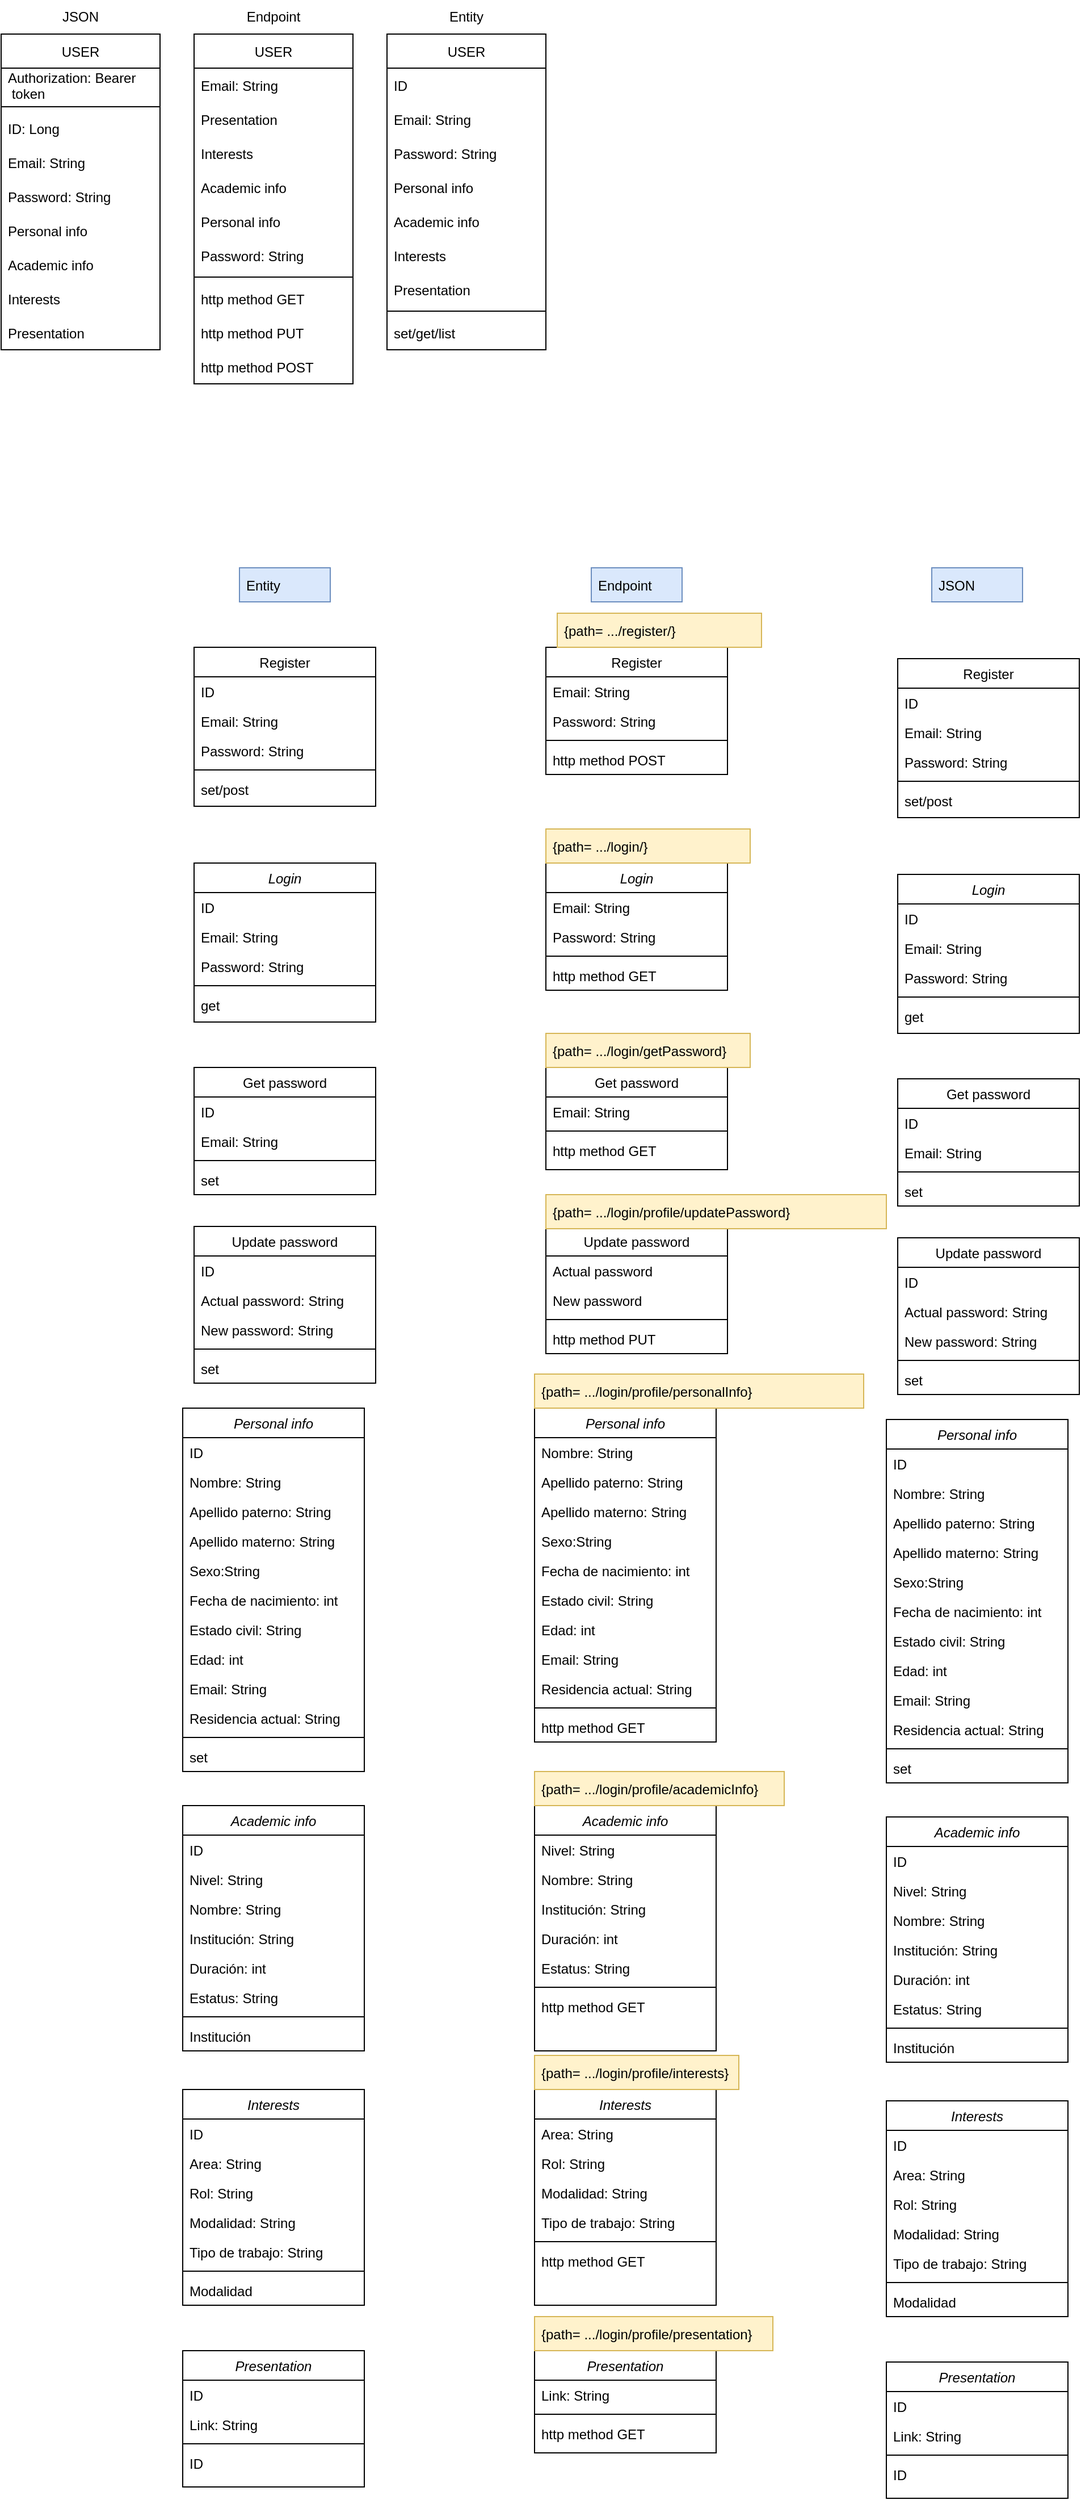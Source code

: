 <mxfile version="17.3.0" type="github">
  <diagram id="C5RBs43oDa-KdzZeNtuy" name="Page-1">
    <mxGraphModel dx="1773" dy="1781" grid="1" gridSize="10" guides="1" tooltips="1" connect="1" arrows="1" fold="1" page="1" pageScale="1" pageWidth="827" pageHeight="1169" math="0" shadow="0">
      <root>
        <mxCell id="WIyWlLk6GJQsqaUBKTNV-0" />
        <mxCell id="WIyWlLk6GJQsqaUBKTNV-1" parent="WIyWlLk6GJQsqaUBKTNV-0" />
        <mxCell id="zkfFHV4jXpPFQw0GAbJ--6" value="Update password" style="swimlane;fontStyle=0;align=center;verticalAlign=top;childLayout=stackLayout;horizontal=1;startSize=26;horizontalStack=0;resizeParent=1;resizeLast=0;collapsible=1;marginBottom=0;rounded=0;shadow=0;strokeWidth=1;" parent="WIyWlLk6GJQsqaUBKTNV-1" vertex="1">
          <mxGeometry x="-330" y="190" width="160" height="138" as="geometry">
            <mxRectangle x="130" y="380" width="160" height="26" as="alternateBounds" />
          </mxGeometry>
        </mxCell>
        <mxCell id="zkfFHV4jXpPFQw0GAbJ--7" value="ID" style="text;align=left;verticalAlign=top;spacingLeft=4;spacingRight=4;overflow=hidden;rotatable=0;points=[[0,0.5],[1,0.5]];portConstraint=eastwest;" parent="zkfFHV4jXpPFQw0GAbJ--6" vertex="1">
          <mxGeometry y="26" width="160" height="26" as="geometry" />
        </mxCell>
        <mxCell id="zkfFHV4jXpPFQw0GAbJ--8" value="Actual password: String" style="text;align=left;verticalAlign=top;spacingLeft=4;spacingRight=4;overflow=hidden;rotatable=0;points=[[0,0.5],[1,0.5]];portConstraint=eastwest;rounded=0;shadow=0;html=0;" parent="zkfFHV4jXpPFQw0GAbJ--6" vertex="1">
          <mxGeometry y="52" width="160" height="26" as="geometry" />
        </mxCell>
        <mxCell id="zkfFHV4jXpPFQw0GAbJ--11" value="New password: String" style="text;align=left;verticalAlign=top;spacingLeft=4;spacingRight=4;overflow=hidden;rotatable=0;points=[[0,0.5],[1,0.5]];portConstraint=eastwest;" parent="zkfFHV4jXpPFQw0GAbJ--6" vertex="1">
          <mxGeometry y="78" width="160" height="26" as="geometry" />
        </mxCell>
        <mxCell id="zkfFHV4jXpPFQw0GAbJ--9" value="" style="line;html=1;strokeWidth=1;align=left;verticalAlign=middle;spacingTop=-1;spacingLeft=3;spacingRight=3;rotatable=0;labelPosition=right;points=[];portConstraint=eastwest;" parent="zkfFHV4jXpPFQw0GAbJ--6" vertex="1">
          <mxGeometry y="104" width="160" height="8" as="geometry" />
        </mxCell>
        <mxCell id="5-EaNHcxSPgV8nZyIlvZ-77" value="set" style="text;align=left;verticalAlign=top;spacingLeft=4;spacingRight=4;overflow=hidden;rotatable=0;points=[[0,0.5],[1,0.5]];portConstraint=eastwest;" parent="zkfFHV4jXpPFQw0GAbJ--6" vertex="1">
          <mxGeometry y="112" width="160" height="26" as="geometry" />
        </mxCell>
        <mxCell id="zkfFHV4jXpPFQw0GAbJ--17" value="Register" style="swimlane;fontStyle=0;align=center;verticalAlign=top;childLayout=stackLayout;horizontal=1;startSize=26;horizontalStack=0;resizeParent=1;resizeLast=0;collapsible=1;marginBottom=0;rounded=0;shadow=0;strokeWidth=1;" parent="WIyWlLk6GJQsqaUBKTNV-1" vertex="1">
          <mxGeometry x="-330" y="-320" width="160" height="140" as="geometry">
            <mxRectangle x="550" y="140" width="160" height="26" as="alternateBounds" />
          </mxGeometry>
        </mxCell>
        <mxCell id="zkfFHV4jXpPFQw0GAbJ--18" value="ID" style="text;align=left;verticalAlign=top;spacingLeft=4;spacingRight=4;overflow=hidden;rotatable=0;points=[[0,0.5],[1,0.5]];portConstraint=eastwest;" parent="zkfFHV4jXpPFQw0GAbJ--17" vertex="1">
          <mxGeometry y="26" width="160" height="26" as="geometry" />
        </mxCell>
        <mxCell id="zkfFHV4jXpPFQw0GAbJ--19" value="Email: String" style="text;align=left;verticalAlign=top;spacingLeft=4;spacingRight=4;overflow=hidden;rotatable=0;points=[[0,0.5],[1,0.5]];portConstraint=eastwest;rounded=0;shadow=0;html=0;" parent="zkfFHV4jXpPFQw0GAbJ--17" vertex="1">
          <mxGeometry y="52" width="160" height="26" as="geometry" />
        </mxCell>
        <mxCell id="zkfFHV4jXpPFQw0GAbJ--20" value="Password: String" style="text;align=left;verticalAlign=top;spacingLeft=4;spacingRight=4;overflow=hidden;rotatable=0;points=[[0,0.5],[1,0.5]];portConstraint=eastwest;rounded=0;shadow=0;html=0;" parent="zkfFHV4jXpPFQw0GAbJ--17" vertex="1">
          <mxGeometry y="78" width="160" height="26" as="geometry" />
        </mxCell>
        <mxCell id="zkfFHV4jXpPFQw0GAbJ--23" value="" style="line;html=1;strokeWidth=1;align=left;verticalAlign=middle;spacingTop=-1;spacingLeft=3;spacingRight=3;rotatable=0;labelPosition=right;points=[];portConstraint=eastwest;" parent="zkfFHV4jXpPFQw0GAbJ--17" vertex="1">
          <mxGeometry y="104" width="160" height="8" as="geometry" />
        </mxCell>
        <mxCell id="zkfFHV4jXpPFQw0GAbJ--24" value="set/post" style="text;align=left;verticalAlign=top;spacingLeft=4;spacingRight=4;overflow=hidden;rotatable=0;points=[[0,0.5],[1,0.5]];portConstraint=eastwest;" parent="zkfFHV4jXpPFQw0GAbJ--17" vertex="1">
          <mxGeometry y="112" width="160" height="26" as="geometry" />
        </mxCell>
        <mxCell id="Cem4j0Yz9Tb3_FZdJSB7-3" value="Login" style="swimlane;fontStyle=2;align=center;verticalAlign=top;childLayout=stackLayout;horizontal=1;startSize=26;horizontalStack=0;resizeParent=1;resizeLast=0;collapsible=1;marginBottom=0;rounded=0;shadow=0;strokeWidth=1;" parent="WIyWlLk6GJQsqaUBKTNV-1" vertex="1">
          <mxGeometry x="-330" y="-130" width="160" height="140" as="geometry">
            <mxRectangle x="230" y="140" width="160" height="26" as="alternateBounds" />
          </mxGeometry>
        </mxCell>
        <mxCell id="Cem4j0Yz9Tb3_FZdJSB7-4" value="ID" style="text;align=left;verticalAlign=top;spacingLeft=4;spacingRight=4;overflow=hidden;rotatable=0;points=[[0,0.5],[1,0.5]];portConstraint=eastwest;" parent="Cem4j0Yz9Tb3_FZdJSB7-3" vertex="1">
          <mxGeometry y="26" width="160" height="26" as="geometry" />
        </mxCell>
        <mxCell id="Cem4j0Yz9Tb3_FZdJSB7-5" value="Email: String" style="text;align=left;verticalAlign=top;spacingLeft=4;spacingRight=4;overflow=hidden;rotatable=0;points=[[0,0.5],[1,0.5]];portConstraint=eastwest;rounded=0;shadow=0;html=0;" parent="Cem4j0Yz9Tb3_FZdJSB7-3" vertex="1">
          <mxGeometry y="52" width="160" height="26" as="geometry" />
        </mxCell>
        <mxCell id="Cem4j0Yz9Tb3_FZdJSB7-6" value="Password: String" style="text;align=left;verticalAlign=top;spacingLeft=4;spacingRight=4;overflow=hidden;rotatable=0;points=[[0,0.5],[1,0.5]];portConstraint=eastwest;rounded=0;shadow=0;html=0;" parent="Cem4j0Yz9Tb3_FZdJSB7-3" vertex="1">
          <mxGeometry y="78" width="160" height="26" as="geometry" />
        </mxCell>
        <mxCell id="Cem4j0Yz9Tb3_FZdJSB7-8" value="" style="line;html=1;strokeWidth=1;align=left;verticalAlign=middle;spacingTop=-1;spacingLeft=3;spacingRight=3;rotatable=0;labelPosition=right;points=[];portConstraint=eastwest;" parent="Cem4j0Yz9Tb3_FZdJSB7-3" vertex="1">
          <mxGeometry y="104" width="160" height="8" as="geometry" />
        </mxCell>
        <mxCell id="Cem4j0Yz9Tb3_FZdJSB7-9" value="get" style="text;align=left;verticalAlign=top;spacingLeft=4;spacingRight=4;overflow=hidden;rotatable=0;points=[[0,0.5],[1,0.5]];portConstraint=eastwest;" parent="Cem4j0Yz9Tb3_FZdJSB7-3" vertex="1">
          <mxGeometry y="112" width="160" height="26" as="geometry" />
        </mxCell>
        <mxCell id="Cem4j0Yz9Tb3_FZdJSB7-10" value="Personal info" style="swimlane;fontStyle=2;align=center;verticalAlign=top;childLayout=stackLayout;horizontal=1;startSize=26;horizontalStack=0;resizeParent=1;resizeLast=0;collapsible=1;marginBottom=0;rounded=0;shadow=0;strokeWidth=1;" parent="WIyWlLk6GJQsqaUBKTNV-1" vertex="1">
          <mxGeometry x="-340" y="350" width="160" height="320" as="geometry">
            <mxRectangle x="230" y="140" width="160" height="26" as="alternateBounds" />
          </mxGeometry>
        </mxCell>
        <mxCell id="Cem4j0Yz9Tb3_FZdJSB7-11" value="ID" style="text;align=left;verticalAlign=top;spacingLeft=4;spacingRight=4;overflow=hidden;rotatable=0;points=[[0,0.5],[1,0.5]];portConstraint=eastwest;" parent="Cem4j0Yz9Tb3_FZdJSB7-10" vertex="1">
          <mxGeometry y="26" width="160" height="26" as="geometry" />
        </mxCell>
        <mxCell id="Cem4j0Yz9Tb3_FZdJSB7-12" value="Nombre: String" style="text;align=left;verticalAlign=top;spacingLeft=4;spacingRight=4;overflow=hidden;rotatable=0;points=[[0,0.5],[1,0.5]];portConstraint=eastwest;rounded=0;shadow=0;html=0;" parent="Cem4j0Yz9Tb3_FZdJSB7-10" vertex="1">
          <mxGeometry y="52" width="160" height="26" as="geometry" />
        </mxCell>
        <mxCell id="Cem4j0Yz9Tb3_FZdJSB7-13" value="Apellido paterno: String" style="text;align=left;verticalAlign=top;spacingLeft=4;spacingRight=4;overflow=hidden;rotatable=0;points=[[0,0.5],[1,0.5]];portConstraint=eastwest;rounded=0;shadow=0;html=0;" parent="Cem4j0Yz9Tb3_FZdJSB7-10" vertex="1">
          <mxGeometry y="78" width="160" height="26" as="geometry" />
        </mxCell>
        <mxCell id="Cem4j0Yz9Tb3_FZdJSB7-14" value="Apellido materno: String" style="text;align=left;verticalAlign=top;spacingLeft=4;spacingRight=4;overflow=hidden;rotatable=0;points=[[0,0.5],[1,0.5]];portConstraint=eastwest;" parent="Cem4j0Yz9Tb3_FZdJSB7-10" vertex="1">
          <mxGeometry y="104" width="160" height="26" as="geometry" />
        </mxCell>
        <mxCell id="Cem4j0Yz9Tb3_FZdJSB7-16" value="Sexo:String" style="text;align=left;verticalAlign=top;spacingLeft=4;spacingRight=4;overflow=hidden;rotatable=0;points=[[0,0.5],[1,0.5]];portConstraint=eastwest;" parent="Cem4j0Yz9Tb3_FZdJSB7-10" vertex="1">
          <mxGeometry y="130" width="160" height="26" as="geometry" />
        </mxCell>
        <mxCell id="Cem4j0Yz9Tb3_FZdJSB7-46" value="Fecha de nacimiento: int" style="text;align=left;verticalAlign=top;spacingLeft=4;spacingRight=4;overflow=hidden;rotatable=0;points=[[0,0.5],[1,0.5]];portConstraint=eastwest;" parent="Cem4j0Yz9Tb3_FZdJSB7-10" vertex="1">
          <mxGeometry y="156" width="160" height="26" as="geometry" />
        </mxCell>
        <mxCell id="Cem4j0Yz9Tb3_FZdJSB7-47" value="Estado civil: String" style="text;align=left;verticalAlign=top;spacingLeft=4;spacingRight=4;overflow=hidden;rotatable=0;points=[[0,0.5],[1,0.5]];portConstraint=eastwest;" parent="Cem4j0Yz9Tb3_FZdJSB7-10" vertex="1">
          <mxGeometry y="182" width="160" height="26" as="geometry" />
        </mxCell>
        <mxCell id="Cem4j0Yz9Tb3_FZdJSB7-48" value="Edad: int" style="text;align=left;verticalAlign=top;spacingLeft=4;spacingRight=4;overflow=hidden;rotatable=0;points=[[0,0.5],[1,0.5]];portConstraint=eastwest;" parent="Cem4j0Yz9Tb3_FZdJSB7-10" vertex="1">
          <mxGeometry y="208" width="160" height="26" as="geometry" />
        </mxCell>
        <mxCell id="Cem4j0Yz9Tb3_FZdJSB7-49" value="Email: String" style="text;align=left;verticalAlign=top;spacingLeft=4;spacingRight=4;overflow=hidden;rotatable=0;points=[[0,0.5],[1,0.5]];portConstraint=eastwest;" parent="Cem4j0Yz9Tb3_FZdJSB7-10" vertex="1">
          <mxGeometry y="234" width="160" height="26" as="geometry" />
        </mxCell>
        <mxCell id="Cem4j0Yz9Tb3_FZdJSB7-50" value="Residencia actual: String" style="text;align=left;verticalAlign=top;spacingLeft=4;spacingRight=4;overflow=hidden;rotatable=0;points=[[0,0.5],[1,0.5]];portConstraint=eastwest;" parent="Cem4j0Yz9Tb3_FZdJSB7-10" vertex="1">
          <mxGeometry y="260" width="160" height="26" as="geometry" />
        </mxCell>
        <mxCell id="Cem4j0Yz9Tb3_FZdJSB7-15" value="" style="line;html=1;strokeWidth=1;align=left;verticalAlign=middle;spacingTop=-1;spacingLeft=3;spacingRight=3;rotatable=0;labelPosition=right;points=[];portConstraint=eastwest;" parent="Cem4j0Yz9Tb3_FZdJSB7-10" vertex="1">
          <mxGeometry y="286" width="160" height="8" as="geometry" />
        </mxCell>
        <mxCell id="Cem4j0Yz9Tb3_FZdJSB7-51" value="set" style="text;align=left;verticalAlign=top;spacingLeft=4;spacingRight=4;overflow=hidden;rotatable=0;points=[[0,0.5],[1,0.5]];portConstraint=eastwest;" parent="Cem4j0Yz9Tb3_FZdJSB7-10" vertex="1">
          <mxGeometry y="294" width="160" height="26" as="geometry" />
        </mxCell>
        <mxCell id="Cem4j0Yz9Tb3_FZdJSB7-17" value="Academic info" style="swimlane;fontStyle=2;align=center;verticalAlign=top;childLayout=stackLayout;horizontal=1;startSize=26;horizontalStack=0;resizeParent=1;resizeLast=0;collapsible=1;marginBottom=0;rounded=0;shadow=0;strokeWidth=1;" parent="WIyWlLk6GJQsqaUBKTNV-1" vertex="1">
          <mxGeometry x="-340" y="700" width="160" height="216" as="geometry">
            <mxRectangle x="230" y="140" width="160" height="26" as="alternateBounds" />
          </mxGeometry>
        </mxCell>
        <mxCell id="Cem4j0Yz9Tb3_FZdJSB7-18" value="ID" style="text;align=left;verticalAlign=top;spacingLeft=4;spacingRight=4;overflow=hidden;rotatable=0;points=[[0,0.5],[1,0.5]];portConstraint=eastwest;" parent="Cem4j0Yz9Tb3_FZdJSB7-17" vertex="1">
          <mxGeometry y="26" width="160" height="26" as="geometry" />
        </mxCell>
        <mxCell id="Cem4j0Yz9Tb3_FZdJSB7-19" value="Nivel: String" style="text;align=left;verticalAlign=top;spacingLeft=4;spacingRight=4;overflow=hidden;rotatable=0;points=[[0,0.5],[1,0.5]];portConstraint=eastwest;rounded=0;shadow=0;html=0;" parent="Cem4j0Yz9Tb3_FZdJSB7-17" vertex="1">
          <mxGeometry y="52" width="160" height="26" as="geometry" />
        </mxCell>
        <mxCell id="Cem4j0Yz9Tb3_FZdJSB7-20" value="Nombre: String" style="text;align=left;verticalAlign=top;spacingLeft=4;spacingRight=4;overflow=hidden;rotatable=0;points=[[0,0.5],[1,0.5]];portConstraint=eastwest;rounded=0;shadow=0;html=0;" parent="Cem4j0Yz9Tb3_FZdJSB7-17" vertex="1">
          <mxGeometry y="78" width="160" height="26" as="geometry" />
        </mxCell>
        <mxCell id="Cem4j0Yz9Tb3_FZdJSB7-21" value="Institución: String" style="text;align=left;verticalAlign=top;spacingLeft=4;spacingRight=4;overflow=hidden;rotatable=0;points=[[0,0.5],[1,0.5]];portConstraint=eastwest;" parent="Cem4j0Yz9Tb3_FZdJSB7-17" vertex="1">
          <mxGeometry y="104" width="160" height="26" as="geometry" />
        </mxCell>
        <mxCell id="Cem4j0Yz9Tb3_FZdJSB7-23" value="Duración: int" style="text;align=left;verticalAlign=top;spacingLeft=4;spacingRight=4;overflow=hidden;rotatable=0;points=[[0,0.5],[1,0.5]];portConstraint=eastwest;" parent="Cem4j0Yz9Tb3_FZdJSB7-17" vertex="1">
          <mxGeometry y="130" width="160" height="26" as="geometry" />
        </mxCell>
        <mxCell id="Cem4j0Yz9Tb3_FZdJSB7-52" value="Estatus: String" style="text;align=left;verticalAlign=top;spacingLeft=4;spacingRight=4;overflow=hidden;rotatable=0;points=[[0,0.5],[1,0.5]];portConstraint=eastwest;" parent="Cem4j0Yz9Tb3_FZdJSB7-17" vertex="1">
          <mxGeometry y="156" width="160" height="26" as="geometry" />
        </mxCell>
        <mxCell id="Cem4j0Yz9Tb3_FZdJSB7-22" value="" style="line;html=1;strokeWidth=1;align=left;verticalAlign=middle;spacingTop=-1;spacingLeft=3;spacingRight=3;rotatable=0;labelPosition=right;points=[];portConstraint=eastwest;" parent="Cem4j0Yz9Tb3_FZdJSB7-17" vertex="1">
          <mxGeometry y="182" width="160" height="8" as="geometry" />
        </mxCell>
        <mxCell id="Cem4j0Yz9Tb3_FZdJSB7-53" value="Institución" style="text;align=left;verticalAlign=top;spacingLeft=4;spacingRight=4;overflow=hidden;rotatable=0;points=[[0,0.5],[1,0.5]];portConstraint=eastwest;" parent="Cem4j0Yz9Tb3_FZdJSB7-17" vertex="1">
          <mxGeometry y="190" width="160" height="26" as="geometry" />
        </mxCell>
        <mxCell id="Cem4j0Yz9Tb3_FZdJSB7-24" value="Interests" style="swimlane;fontStyle=2;align=center;verticalAlign=top;childLayout=stackLayout;horizontal=1;startSize=26;horizontalStack=0;resizeParent=1;resizeLast=0;collapsible=1;marginBottom=0;rounded=0;shadow=0;strokeWidth=1;" parent="WIyWlLk6GJQsqaUBKTNV-1" vertex="1">
          <mxGeometry x="-340" y="950" width="160" height="190" as="geometry">
            <mxRectangle x="230" y="140" width="160" height="26" as="alternateBounds" />
          </mxGeometry>
        </mxCell>
        <mxCell id="Cem4j0Yz9Tb3_FZdJSB7-25" value="ID" style="text;align=left;verticalAlign=top;spacingLeft=4;spacingRight=4;overflow=hidden;rotatable=0;points=[[0,0.5],[1,0.5]];portConstraint=eastwest;" parent="Cem4j0Yz9Tb3_FZdJSB7-24" vertex="1">
          <mxGeometry y="26" width="160" height="26" as="geometry" />
        </mxCell>
        <mxCell id="Cem4j0Yz9Tb3_FZdJSB7-26" value="Area: String" style="text;align=left;verticalAlign=top;spacingLeft=4;spacingRight=4;overflow=hidden;rotatable=0;points=[[0,0.5],[1,0.5]];portConstraint=eastwest;rounded=0;shadow=0;html=0;" parent="Cem4j0Yz9Tb3_FZdJSB7-24" vertex="1">
          <mxGeometry y="52" width="160" height="26" as="geometry" />
        </mxCell>
        <mxCell id="Cem4j0Yz9Tb3_FZdJSB7-27" value="Rol: String" style="text;align=left;verticalAlign=top;spacingLeft=4;spacingRight=4;overflow=hidden;rotatable=0;points=[[0,0.5],[1,0.5]];portConstraint=eastwest;rounded=0;shadow=0;html=0;" parent="Cem4j0Yz9Tb3_FZdJSB7-24" vertex="1">
          <mxGeometry y="78" width="160" height="26" as="geometry" />
        </mxCell>
        <mxCell id="Cem4j0Yz9Tb3_FZdJSB7-28" value="Modalidad: String" style="text;align=left;verticalAlign=top;spacingLeft=4;spacingRight=4;overflow=hidden;rotatable=0;points=[[0,0.5],[1,0.5]];portConstraint=eastwest;" parent="Cem4j0Yz9Tb3_FZdJSB7-24" vertex="1">
          <mxGeometry y="104" width="160" height="26" as="geometry" />
        </mxCell>
        <mxCell id="Cem4j0Yz9Tb3_FZdJSB7-30" value="Tipo de trabajo: String" style="text;align=left;verticalAlign=top;spacingLeft=4;spacingRight=4;overflow=hidden;rotatable=0;points=[[0,0.5],[1,0.5]];portConstraint=eastwest;" parent="Cem4j0Yz9Tb3_FZdJSB7-24" vertex="1">
          <mxGeometry y="130" width="160" height="26" as="geometry" />
        </mxCell>
        <mxCell id="Cem4j0Yz9Tb3_FZdJSB7-29" value="" style="line;html=1;strokeWidth=1;align=left;verticalAlign=middle;spacingTop=-1;spacingLeft=3;spacingRight=3;rotatable=0;labelPosition=right;points=[];portConstraint=eastwest;" parent="Cem4j0Yz9Tb3_FZdJSB7-24" vertex="1">
          <mxGeometry y="156" width="160" height="8" as="geometry" />
        </mxCell>
        <mxCell id="5-EaNHcxSPgV8nZyIlvZ-8" value="Modalidad" style="text;align=left;verticalAlign=top;spacingLeft=4;spacingRight=4;overflow=hidden;rotatable=0;points=[[0,0.5],[1,0.5]];portConstraint=eastwest;" parent="Cem4j0Yz9Tb3_FZdJSB7-24" vertex="1">
          <mxGeometry y="164" width="160" height="26" as="geometry" />
        </mxCell>
        <mxCell id="Cem4j0Yz9Tb3_FZdJSB7-31" value="Presentation" style="swimlane;fontStyle=2;align=center;verticalAlign=top;childLayout=stackLayout;horizontal=1;startSize=26;horizontalStack=0;resizeParent=1;resizeLast=0;collapsible=1;marginBottom=0;rounded=0;shadow=0;strokeWidth=1;" parent="WIyWlLk6GJQsqaUBKTNV-1" vertex="1">
          <mxGeometry x="-340" y="1180" width="160" height="120" as="geometry">
            <mxRectangle x="230" y="140" width="160" height="26" as="alternateBounds" />
          </mxGeometry>
        </mxCell>
        <mxCell id="Cem4j0Yz9Tb3_FZdJSB7-32" value="ID" style="text;align=left;verticalAlign=top;spacingLeft=4;spacingRight=4;overflow=hidden;rotatable=0;points=[[0,0.5],[1,0.5]];portConstraint=eastwest;" parent="Cem4j0Yz9Tb3_FZdJSB7-31" vertex="1">
          <mxGeometry y="26" width="160" height="26" as="geometry" />
        </mxCell>
        <mxCell id="Cem4j0Yz9Tb3_FZdJSB7-33" value="Link: String" style="text;align=left;verticalAlign=top;spacingLeft=4;spacingRight=4;overflow=hidden;rotatable=0;points=[[0,0.5],[1,0.5]];portConstraint=eastwest;rounded=0;shadow=0;html=0;" parent="Cem4j0Yz9Tb3_FZdJSB7-31" vertex="1">
          <mxGeometry y="52" width="160" height="26" as="geometry" />
        </mxCell>
        <mxCell id="Cem4j0Yz9Tb3_FZdJSB7-36" value="" style="line;html=1;strokeWidth=1;align=left;verticalAlign=middle;spacingTop=-1;spacingLeft=3;spacingRight=3;rotatable=0;labelPosition=right;points=[];portConstraint=eastwest;" parent="Cem4j0Yz9Tb3_FZdJSB7-31" vertex="1">
          <mxGeometry y="78" width="160" height="8" as="geometry" />
        </mxCell>
        <mxCell id="Cem4j0Yz9Tb3_FZdJSB7-37" value="ID" style="text;align=left;verticalAlign=top;spacingLeft=4;spacingRight=4;overflow=hidden;rotatable=0;points=[[0,0.5],[1,0.5]];portConstraint=eastwest;" parent="Cem4j0Yz9Tb3_FZdJSB7-31" vertex="1">
          <mxGeometry y="86" width="160" height="26" as="geometry" />
        </mxCell>
        <mxCell id="Cem4j0Yz9Tb3_FZdJSB7-38" value="Get password" style="swimlane;fontStyle=0;align=center;verticalAlign=top;childLayout=stackLayout;horizontal=1;startSize=26;horizontalStack=0;resizeParent=1;resizeLast=0;collapsible=1;marginBottom=0;rounded=0;shadow=0;strokeWidth=1;" parent="WIyWlLk6GJQsqaUBKTNV-1" vertex="1">
          <mxGeometry x="-330" y="50" width="160" height="112" as="geometry">
            <mxRectangle x="130" y="380" width="160" height="26" as="alternateBounds" />
          </mxGeometry>
        </mxCell>
        <mxCell id="Cem4j0Yz9Tb3_FZdJSB7-39" value="ID" style="text;align=left;verticalAlign=top;spacingLeft=4;spacingRight=4;overflow=hidden;rotatable=0;points=[[0,0.5],[1,0.5]];portConstraint=eastwest;" parent="Cem4j0Yz9Tb3_FZdJSB7-38" vertex="1">
          <mxGeometry y="26" width="160" height="26" as="geometry" />
        </mxCell>
        <mxCell id="Cem4j0Yz9Tb3_FZdJSB7-42" value="Email: String" style="text;align=left;verticalAlign=top;spacingLeft=4;spacingRight=4;overflow=hidden;rotatable=0;points=[[0,0.5],[1,0.5]];portConstraint=eastwest;fontStyle=0" parent="Cem4j0Yz9Tb3_FZdJSB7-38" vertex="1">
          <mxGeometry y="52" width="160" height="26" as="geometry" />
        </mxCell>
        <mxCell id="Cem4j0Yz9Tb3_FZdJSB7-41" value="" style="line;html=1;strokeWidth=1;align=left;verticalAlign=middle;spacingTop=-1;spacingLeft=3;spacingRight=3;rotatable=0;labelPosition=right;points=[];portConstraint=eastwest;" parent="Cem4j0Yz9Tb3_FZdJSB7-38" vertex="1">
          <mxGeometry y="78" width="160" height="8" as="geometry" />
        </mxCell>
        <mxCell id="Cem4j0Yz9Tb3_FZdJSB7-54" value="set" style="text;align=left;verticalAlign=top;spacingLeft=4;spacingRight=4;overflow=hidden;rotatable=0;points=[[0,0.5],[1,0.5]];portConstraint=eastwest;" parent="Cem4j0Yz9Tb3_FZdJSB7-38" vertex="1">
          <mxGeometry y="86" width="160" height="26" as="geometry" />
        </mxCell>
        <mxCell id="5-EaNHcxSPgV8nZyIlvZ-0" value="Entity" style="text;strokeColor=#6c8ebf;fillColor=#dae8fc;align=left;verticalAlign=middle;spacingLeft=4;spacingRight=4;overflow=hidden;points=[[0,0.5],[1,0.5]];portConstraint=eastwest;rotatable=0;" parent="WIyWlLk6GJQsqaUBKTNV-1" vertex="1">
          <mxGeometry x="-290" y="-390" width="80" height="30" as="geometry" />
        </mxCell>
        <mxCell id="5-EaNHcxSPgV8nZyIlvZ-9" value="Update password" style="swimlane;fontStyle=0;align=center;verticalAlign=top;childLayout=stackLayout;horizontal=1;startSize=26;horizontalStack=0;resizeParent=1;resizeLast=0;collapsible=1;marginBottom=0;rounded=0;shadow=0;strokeWidth=1;" parent="WIyWlLk6GJQsqaUBKTNV-1" vertex="1">
          <mxGeometry x="-20" y="190" width="160" height="112" as="geometry">
            <mxRectangle x="130" y="380" width="160" height="26" as="alternateBounds" />
          </mxGeometry>
        </mxCell>
        <mxCell id="5-EaNHcxSPgV8nZyIlvZ-10" value="Actual password" style="text;align=left;verticalAlign=top;spacingLeft=4;spacingRight=4;overflow=hidden;rotatable=0;points=[[0,0.5],[1,0.5]];portConstraint=eastwest;" parent="5-EaNHcxSPgV8nZyIlvZ-9" vertex="1">
          <mxGeometry y="26" width="160" height="26" as="geometry" />
        </mxCell>
        <mxCell id="5-EaNHcxSPgV8nZyIlvZ-11" value="New password" style="text;align=left;verticalAlign=top;spacingLeft=4;spacingRight=4;overflow=hidden;rotatable=0;points=[[0,0.5],[1,0.5]];portConstraint=eastwest;rounded=0;shadow=0;html=0;" parent="5-EaNHcxSPgV8nZyIlvZ-9" vertex="1">
          <mxGeometry y="52" width="160" height="26" as="geometry" />
        </mxCell>
        <mxCell id="5-EaNHcxSPgV8nZyIlvZ-12" value="" style="line;html=1;strokeWidth=1;align=left;verticalAlign=middle;spacingTop=-1;spacingLeft=3;spacingRight=3;rotatable=0;labelPosition=right;points=[];portConstraint=eastwest;" parent="5-EaNHcxSPgV8nZyIlvZ-9" vertex="1">
          <mxGeometry y="78" width="160" height="8" as="geometry" />
        </mxCell>
        <mxCell id="5-EaNHcxSPgV8nZyIlvZ-13" value="http method PUT" style="text;align=left;verticalAlign=top;spacingLeft=4;spacingRight=4;overflow=hidden;rotatable=0;points=[[0,0.5],[1,0.5]];portConstraint=eastwest;" parent="5-EaNHcxSPgV8nZyIlvZ-9" vertex="1">
          <mxGeometry y="86" width="160" height="26" as="geometry" />
        </mxCell>
        <mxCell id="5-EaNHcxSPgV8nZyIlvZ-14" value="Register" style="swimlane;fontStyle=0;align=center;verticalAlign=top;childLayout=stackLayout;horizontal=1;startSize=26;horizontalStack=0;resizeParent=1;resizeLast=0;collapsible=1;marginBottom=0;rounded=0;shadow=0;strokeWidth=1;" parent="WIyWlLk6GJQsqaUBKTNV-1" vertex="1">
          <mxGeometry x="-20" y="-320" width="160" height="112" as="geometry">
            <mxRectangle x="-20" y="-320" width="160" height="26" as="alternateBounds" />
          </mxGeometry>
        </mxCell>
        <mxCell id="5-EaNHcxSPgV8nZyIlvZ-16" value="Email: String" style="text;align=left;verticalAlign=top;spacingLeft=4;spacingRight=4;overflow=hidden;rotatable=0;points=[[0,0.5],[1,0.5]];portConstraint=eastwest;rounded=0;shadow=0;html=0;" parent="5-EaNHcxSPgV8nZyIlvZ-14" vertex="1">
          <mxGeometry y="26" width="160" height="26" as="geometry" />
        </mxCell>
        <mxCell id="5-EaNHcxSPgV8nZyIlvZ-17" value="Password: String" style="text;align=left;verticalAlign=top;spacingLeft=4;spacingRight=4;overflow=hidden;rotatable=0;points=[[0,0.5],[1,0.5]];portConstraint=eastwest;rounded=0;shadow=0;html=0;" parent="5-EaNHcxSPgV8nZyIlvZ-14" vertex="1">
          <mxGeometry y="52" width="160" height="26" as="geometry" />
        </mxCell>
        <mxCell id="5-EaNHcxSPgV8nZyIlvZ-18" value="" style="line;html=1;strokeWidth=1;align=left;verticalAlign=middle;spacingTop=-1;spacingLeft=3;spacingRight=3;rotatable=0;labelPosition=right;points=[];portConstraint=eastwest;" parent="5-EaNHcxSPgV8nZyIlvZ-14" vertex="1">
          <mxGeometry y="78" width="160" height="8" as="geometry" />
        </mxCell>
        <mxCell id="5-EaNHcxSPgV8nZyIlvZ-19" value="http method POST" style="text;align=left;verticalAlign=top;spacingLeft=4;spacingRight=4;overflow=hidden;rotatable=0;points=[[0,0.5],[1,0.5]];portConstraint=eastwest;" parent="5-EaNHcxSPgV8nZyIlvZ-14" vertex="1">
          <mxGeometry y="86" width="160" height="26" as="geometry" />
        </mxCell>
        <mxCell id="5-EaNHcxSPgV8nZyIlvZ-20" value="Login" style="swimlane;fontStyle=2;align=center;verticalAlign=top;childLayout=stackLayout;horizontal=1;startSize=26;horizontalStack=0;resizeParent=1;resizeLast=0;collapsible=1;marginBottom=0;rounded=0;shadow=0;strokeWidth=1;" parent="WIyWlLk6GJQsqaUBKTNV-1" vertex="1">
          <mxGeometry x="-20" y="-130" width="160" height="112" as="geometry">
            <mxRectangle x="230" y="140" width="160" height="26" as="alternateBounds" />
          </mxGeometry>
        </mxCell>
        <mxCell id="5-EaNHcxSPgV8nZyIlvZ-22" value="Email: String" style="text;align=left;verticalAlign=top;spacingLeft=4;spacingRight=4;overflow=hidden;rotatable=0;points=[[0,0.5],[1,0.5]];portConstraint=eastwest;rounded=0;shadow=0;html=0;" parent="5-EaNHcxSPgV8nZyIlvZ-20" vertex="1">
          <mxGeometry y="26" width="160" height="26" as="geometry" />
        </mxCell>
        <mxCell id="5-EaNHcxSPgV8nZyIlvZ-23" value="Password: String" style="text;align=left;verticalAlign=top;spacingLeft=4;spacingRight=4;overflow=hidden;rotatable=0;points=[[0,0.5],[1,0.5]];portConstraint=eastwest;rounded=0;shadow=0;html=0;" parent="5-EaNHcxSPgV8nZyIlvZ-20" vertex="1">
          <mxGeometry y="52" width="160" height="26" as="geometry" />
        </mxCell>
        <mxCell id="5-EaNHcxSPgV8nZyIlvZ-24" value="" style="line;html=1;strokeWidth=1;align=left;verticalAlign=middle;spacingTop=-1;spacingLeft=3;spacingRight=3;rotatable=0;labelPosition=right;points=[];portConstraint=eastwest;" parent="5-EaNHcxSPgV8nZyIlvZ-20" vertex="1">
          <mxGeometry y="78" width="160" height="8" as="geometry" />
        </mxCell>
        <mxCell id="5-EaNHcxSPgV8nZyIlvZ-25" value="http method GET" style="text;align=left;verticalAlign=top;spacingLeft=4;spacingRight=4;overflow=hidden;rotatable=0;points=[[0,0.5],[1,0.5]];portConstraint=eastwest;" parent="5-EaNHcxSPgV8nZyIlvZ-20" vertex="1">
          <mxGeometry y="86" width="160" height="26" as="geometry" />
        </mxCell>
        <mxCell id="5-EaNHcxSPgV8nZyIlvZ-26" value="Personal info" style="swimlane;fontStyle=2;align=center;verticalAlign=top;childLayout=stackLayout;horizontal=1;startSize=26;horizontalStack=0;resizeParent=1;resizeLast=0;collapsible=1;marginBottom=0;rounded=0;shadow=0;strokeWidth=1;" parent="WIyWlLk6GJQsqaUBKTNV-1" vertex="1">
          <mxGeometry x="-30" y="350" width="160" height="294" as="geometry">
            <mxRectangle x="230" y="140" width="160" height="26" as="alternateBounds" />
          </mxGeometry>
        </mxCell>
        <mxCell id="5-EaNHcxSPgV8nZyIlvZ-28" value="Nombre: String" style="text;align=left;verticalAlign=top;spacingLeft=4;spacingRight=4;overflow=hidden;rotatable=0;points=[[0,0.5],[1,0.5]];portConstraint=eastwest;rounded=0;shadow=0;html=0;" parent="5-EaNHcxSPgV8nZyIlvZ-26" vertex="1">
          <mxGeometry y="26" width="160" height="26" as="geometry" />
        </mxCell>
        <mxCell id="5-EaNHcxSPgV8nZyIlvZ-29" value="Apellido paterno: String" style="text;align=left;verticalAlign=top;spacingLeft=4;spacingRight=4;overflow=hidden;rotatable=0;points=[[0,0.5],[1,0.5]];portConstraint=eastwest;rounded=0;shadow=0;html=0;" parent="5-EaNHcxSPgV8nZyIlvZ-26" vertex="1">
          <mxGeometry y="52" width="160" height="26" as="geometry" />
        </mxCell>
        <mxCell id="5-EaNHcxSPgV8nZyIlvZ-30" value="Apellido materno: String" style="text;align=left;verticalAlign=top;spacingLeft=4;spacingRight=4;overflow=hidden;rotatable=0;points=[[0,0.5],[1,0.5]];portConstraint=eastwest;" parent="5-EaNHcxSPgV8nZyIlvZ-26" vertex="1">
          <mxGeometry y="78" width="160" height="26" as="geometry" />
        </mxCell>
        <mxCell id="5-EaNHcxSPgV8nZyIlvZ-31" value="Sexo:String" style="text;align=left;verticalAlign=top;spacingLeft=4;spacingRight=4;overflow=hidden;rotatable=0;points=[[0,0.5],[1,0.5]];portConstraint=eastwest;" parent="5-EaNHcxSPgV8nZyIlvZ-26" vertex="1">
          <mxGeometry y="104" width="160" height="26" as="geometry" />
        </mxCell>
        <mxCell id="5-EaNHcxSPgV8nZyIlvZ-32" value="Fecha de nacimiento: int" style="text;align=left;verticalAlign=top;spacingLeft=4;spacingRight=4;overflow=hidden;rotatable=0;points=[[0,0.5],[1,0.5]];portConstraint=eastwest;" parent="5-EaNHcxSPgV8nZyIlvZ-26" vertex="1">
          <mxGeometry y="130" width="160" height="26" as="geometry" />
        </mxCell>
        <mxCell id="5-EaNHcxSPgV8nZyIlvZ-33" value="Estado civil: String" style="text;align=left;verticalAlign=top;spacingLeft=4;spacingRight=4;overflow=hidden;rotatable=0;points=[[0,0.5],[1,0.5]];portConstraint=eastwest;" parent="5-EaNHcxSPgV8nZyIlvZ-26" vertex="1">
          <mxGeometry y="156" width="160" height="26" as="geometry" />
        </mxCell>
        <mxCell id="5-EaNHcxSPgV8nZyIlvZ-34" value="Edad: int" style="text;align=left;verticalAlign=top;spacingLeft=4;spacingRight=4;overflow=hidden;rotatable=0;points=[[0,0.5],[1,0.5]];portConstraint=eastwest;" parent="5-EaNHcxSPgV8nZyIlvZ-26" vertex="1">
          <mxGeometry y="182" width="160" height="26" as="geometry" />
        </mxCell>
        <mxCell id="5-EaNHcxSPgV8nZyIlvZ-35" value="Email: String" style="text;align=left;verticalAlign=top;spacingLeft=4;spacingRight=4;overflow=hidden;rotatable=0;points=[[0,0.5],[1,0.5]];portConstraint=eastwest;" parent="5-EaNHcxSPgV8nZyIlvZ-26" vertex="1">
          <mxGeometry y="208" width="160" height="26" as="geometry" />
        </mxCell>
        <mxCell id="5-EaNHcxSPgV8nZyIlvZ-36" value="Residencia actual: String" style="text;align=left;verticalAlign=top;spacingLeft=4;spacingRight=4;overflow=hidden;rotatable=0;points=[[0,0.5],[1,0.5]];portConstraint=eastwest;" parent="5-EaNHcxSPgV8nZyIlvZ-26" vertex="1">
          <mxGeometry y="234" width="160" height="26" as="geometry" />
        </mxCell>
        <mxCell id="5-EaNHcxSPgV8nZyIlvZ-37" value="" style="line;html=1;strokeWidth=1;align=left;verticalAlign=middle;spacingTop=-1;spacingLeft=3;spacingRight=3;rotatable=0;labelPosition=right;points=[];portConstraint=eastwest;" parent="5-EaNHcxSPgV8nZyIlvZ-26" vertex="1">
          <mxGeometry y="260" width="160" height="8" as="geometry" />
        </mxCell>
        <mxCell id="5-EaNHcxSPgV8nZyIlvZ-38" value="http method GET" style="text;align=left;verticalAlign=top;spacingLeft=4;spacingRight=4;overflow=hidden;rotatable=0;points=[[0,0.5],[1,0.5]];portConstraint=eastwest;" parent="5-EaNHcxSPgV8nZyIlvZ-26" vertex="1">
          <mxGeometry y="268" width="160" height="26" as="geometry" />
        </mxCell>
        <mxCell id="5-EaNHcxSPgV8nZyIlvZ-39" value="Academic info" style="swimlane;fontStyle=2;align=center;verticalAlign=top;childLayout=stackLayout;horizontal=1;startSize=26;horizontalStack=0;resizeParent=1;resizeLast=0;collapsible=1;marginBottom=0;rounded=0;shadow=0;strokeWidth=1;" parent="WIyWlLk6GJQsqaUBKTNV-1" vertex="1">
          <mxGeometry x="-30" y="700" width="160" height="216" as="geometry">
            <mxRectangle x="230" y="140" width="160" height="26" as="alternateBounds" />
          </mxGeometry>
        </mxCell>
        <mxCell id="5-EaNHcxSPgV8nZyIlvZ-41" value="Nivel: String" style="text;align=left;verticalAlign=top;spacingLeft=4;spacingRight=4;overflow=hidden;rotatable=0;points=[[0,0.5],[1,0.5]];portConstraint=eastwest;rounded=0;shadow=0;html=0;" parent="5-EaNHcxSPgV8nZyIlvZ-39" vertex="1">
          <mxGeometry y="26" width="160" height="26" as="geometry" />
        </mxCell>
        <mxCell id="5-EaNHcxSPgV8nZyIlvZ-42" value="Nombre: String" style="text;align=left;verticalAlign=top;spacingLeft=4;spacingRight=4;overflow=hidden;rotatable=0;points=[[0,0.5],[1,0.5]];portConstraint=eastwest;rounded=0;shadow=0;html=0;" parent="5-EaNHcxSPgV8nZyIlvZ-39" vertex="1">
          <mxGeometry y="52" width="160" height="26" as="geometry" />
        </mxCell>
        <mxCell id="5-EaNHcxSPgV8nZyIlvZ-43" value="Institución: String" style="text;align=left;verticalAlign=top;spacingLeft=4;spacingRight=4;overflow=hidden;rotatable=0;points=[[0,0.5],[1,0.5]];portConstraint=eastwest;" parent="5-EaNHcxSPgV8nZyIlvZ-39" vertex="1">
          <mxGeometry y="78" width="160" height="26" as="geometry" />
        </mxCell>
        <mxCell id="5-EaNHcxSPgV8nZyIlvZ-44" value="Duración: int" style="text;align=left;verticalAlign=top;spacingLeft=4;spacingRight=4;overflow=hidden;rotatable=0;points=[[0,0.5],[1,0.5]];portConstraint=eastwest;" parent="5-EaNHcxSPgV8nZyIlvZ-39" vertex="1">
          <mxGeometry y="104" width="160" height="26" as="geometry" />
        </mxCell>
        <mxCell id="5-EaNHcxSPgV8nZyIlvZ-45" value="Estatus: String" style="text;align=left;verticalAlign=top;spacingLeft=4;spacingRight=4;overflow=hidden;rotatable=0;points=[[0,0.5],[1,0.5]];portConstraint=eastwest;" parent="5-EaNHcxSPgV8nZyIlvZ-39" vertex="1">
          <mxGeometry y="130" width="160" height="26" as="geometry" />
        </mxCell>
        <mxCell id="5-EaNHcxSPgV8nZyIlvZ-46" value="" style="line;html=1;strokeWidth=1;align=left;verticalAlign=middle;spacingTop=-1;spacingLeft=3;spacingRight=3;rotatable=0;labelPosition=right;points=[];portConstraint=eastwest;" parent="5-EaNHcxSPgV8nZyIlvZ-39" vertex="1">
          <mxGeometry y="156" width="160" height="8" as="geometry" />
        </mxCell>
        <mxCell id="5-EaNHcxSPgV8nZyIlvZ-47" value="http method GET" style="text;align=left;verticalAlign=top;spacingLeft=4;spacingRight=4;overflow=hidden;rotatable=0;points=[[0,0.5],[1,0.5]];portConstraint=eastwest;" parent="5-EaNHcxSPgV8nZyIlvZ-39" vertex="1">
          <mxGeometry y="164" width="160" height="26" as="geometry" />
        </mxCell>
        <mxCell id="5-EaNHcxSPgV8nZyIlvZ-48" value="Interests" style="swimlane;fontStyle=2;align=center;verticalAlign=top;childLayout=stackLayout;horizontal=1;startSize=26;horizontalStack=0;resizeParent=1;resizeLast=0;collapsible=1;marginBottom=0;rounded=0;shadow=0;strokeWidth=1;" parent="WIyWlLk6GJQsqaUBKTNV-1" vertex="1">
          <mxGeometry x="-30" y="950" width="160" height="190" as="geometry">
            <mxRectangle x="230" y="140" width="160" height="26" as="alternateBounds" />
          </mxGeometry>
        </mxCell>
        <mxCell id="5-EaNHcxSPgV8nZyIlvZ-50" value="Area: String" style="text;align=left;verticalAlign=top;spacingLeft=4;spacingRight=4;overflow=hidden;rotatable=0;points=[[0,0.5],[1,0.5]];portConstraint=eastwest;rounded=0;shadow=0;html=0;" parent="5-EaNHcxSPgV8nZyIlvZ-48" vertex="1">
          <mxGeometry y="26" width="160" height="26" as="geometry" />
        </mxCell>
        <mxCell id="5-EaNHcxSPgV8nZyIlvZ-51" value="Rol: String" style="text;align=left;verticalAlign=top;spacingLeft=4;spacingRight=4;overflow=hidden;rotatable=0;points=[[0,0.5],[1,0.5]];portConstraint=eastwest;rounded=0;shadow=0;html=0;" parent="5-EaNHcxSPgV8nZyIlvZ-48" vertex="1">
          <mxGeometry y="52" width="160" height="26" as="geometry" />
        </mxCell>
        <mxCell id="5-EaNHcxSPgV8nZyIlvZ-52" value="Modalidad: String" style="text;align=left;verticalAlign=top;spacingLeft=4;spacingRight=4;overflow=hidden;rotatable=0;points=[[0,0.5],[1,0.5]];portConstraint=eastwest;" parent="5-EaNHcxSPgV8nZyIlvZ-48" vertex="1">
          <mxGeometry y="78" width="160" height="26" as="geometry" />
        </mxCell>
        <mxCell id="5-EaNHcxSPgV8nZyIlvZ-53" value="Tipo de trabajo: String" style="text;align=left;verticalAlign=top;spacingLeft=4;spacingRight=4;overflow=hidden;rotatable=0;points=[[0,0.5],[1,0.5]];portConstraint=eastwest;" parent="5-EaNHcxSPgV8nZyIlvZ-48" vertex="1">
          <mxGeometry y="104" width="160" height="26" as="geometry" />
        </mxCell>
        <mxCell id="5-EaNHcxSPgV8nZyIlvZ-54" value="" style="line;html=1;strokeWidth=1;align=left;verticalAlign=middle;spacingTop=-1;spacingLeft=3;spacingRight=3;rotatable=0;labelPosition=right;points=[];portConstraint=eastwest;" parent="5-EaNHcxSPgV8nZyIlvZ-48" vertex="1">
          <mxGeometry y="130" width="160" height="8" as="geometry" />
        </mxCell>
        <mxCell id="5-EaNHcxSPgV8nZyIlvZ-55" value="http method GET" style="text;align=left;verticalAlign=top;spacingLeft=4;spacingRight=4;overflow=hidden;rotatable=0;points=[[0,0.5],[1,0.5]];portConstraint=eastwest;" parent="5-EaNHcxSPgV8nZyIlvZ-48" vertex="1">
          <mxGeometry y="138" width="160" height="26" as="geometry" />
        </mxCell>
        <mxCell id="5-EaNHcxSPgV8nZyIlvZ-56" value="Presentation" style="swimlane;fontStyle=2;align=center;verticalAlign=top;childLayout=stackLayout;horizontal=1;startSize=26;horizontalStack=0;resizeParent=1;resizeLast=0;collapsible=1;marginBottom=0;rounded=0;shadow=0;strokeWidth=1;" parent="WIyWlLk6GJQsqaUBKTNV-1" vertex="1">
          <mxGeometry x="-30" y="1180" width="160" height="90" as="geometry">
            <mxRectangle x="230" y="140" width="160" height="26" as="alternateBounds" />
          </mxGeometry>
        </mxCell>
        <mxCell id="5-EaNHcxSPgV8nZyIlvZ-58" value="Link: String" style="text;align=left;verticalAlign=top;spacingLeft=4;spacingRight=4;overflow=hidden;rotatable=0;points=[[0,0.5],[1,0.5]];portConstraint=eastwest;rounded=0;shadow=0;html=0;" parent="5-EaNHcxSPgV8nZyIlvZ-56" vertex="1">
          <mxGeometry y="26" width="160" height="26" as="geometry" />
        </mxCell>
        <mxCell id="5-EaNHcxSPgV8nZyIlvZ-59" value="" style="line;html=1;strokeWidth=1;align=left;verticalAlign=middle;spacingTop=-1;spacingLeft=3;spacingRight=3;rotatable=0;labelPosition=right;points=[];portConstraint=eastwest;" parent="5-EaNHcxSPgV8nZyIlvZ-56" vertex="1">
          <mxGeometry y="52" width="160" height="8" as="geometry" />
        </mxCell>
        <mxCell id="5-EaNHcxSPgV8nZyIlvZ-60" value="http method GET" style="text;align=left;verticalAlign=top;spacingLeft=4;spacingRight=4;overflow=hidden;rotatable=0;points=[[0,0.5],[1,0.5]];portConstraint=eastwest;" parent="5-EaNHcxSPgV8nZyIlvZ-56" vertex="1">
          <mxGeometry y="60" width="160" height="26" as="geometry" />
        </mxCell>
        <mxCell id="5-EaNHcxSPgV8nZyIlvZ-61" value="Get password" style="swimlane;fontStyle=0;align=center;verticalAlign=top;childLayout=stackLayout;horizontal=1;startSize=26;horizontalStack=0;resizeParent=1;resizeLast=0;collapsible=1;marginBottom=0;rounded=0;shadow=0;strokeWidth=1;" parent="WIyWlLk6GJQsqaUBKTNV-1" vertex="1">
          <mxGeometry x="-20" y="50" width="160" height="90" as="geometry">
            <mxRectangle x="130" y="380" width="160" height="26" as="alternateBounds" />
          </mxGeometry>
        </mxCell>
        <mxCell id="5-EaNHcxSPgV8nZyIlvZ-63" value="Email: String" style="text;align=left;verticalAlign=top;spacingLeft=4;spacingRight=4;overflow=hidden;rotatable=0;points=[[0,0.5],[1,0.5]];portConstraint=eastwest;fontStyle=0" parent="5-EaNHcxSPgV8nZyIlvZ-61" vertex="1">
          <mxGeometry y="26" width="160" height="26" as="geometry" />
        </mxCell>
        <mxCell id="5-EaNHcxSPgV8nZyIlvZ-64" value="" style="line;html=1;strokeWidth=1;align=left;verticalAlign=middle;spacingTop=-1;spacingLeft=3;spacingRight=3;rotatable=0;labelPosition=right;points=[];portConstraint=eastwest;" parent="5-EaNHcxSPgV8nZyIlvZ-61" vertex="1">
          <mxGeometry y="52" width="160" height="8" as="geometry" />
        </mxCell>
        <mxCell id="5-EaNHcxSPgV8nZyIlvZ-65" value="http method GET" style="text;align=left;verticalAlign=top;spacingLeft=4;spacingRight=4;overflow=hidden;rotatable=0;points=[[0,0.5],[1,0.5]];portConstraint=eastwest;" parent="5-EaNHcxSPgV8nZyIlvZ-61" vertex="1">
          <mxGeometry y="60" width="160" height="26" as="geometry" />
        </mxCell>
        <mxCell id="5-EaNHcxSPgV8nZyIlvZ-66" value="Endpoint" style="text;strokeColor=#6c8ebf;fillColor=#dae8fc;align=left;verticalAlign=middle;spacingLeft=4;spacingRight=4;overflow=hidden;points=[[0,0.5],[1,0.5]];portConstraint=eastwest;rotatable=0;" parent="WIyWlLk6GJQsqaUBKTNV-1" vertex="1">
          <mxGeometry x="20" y="-390" width="80" height="30" as="geometry" />
        </mxCell>
        <mxCell id="5-EaNHcxSPgV8nZyIlvZ-68" value="{path= .../register/} " style="text;strokeColor=#d6b656;fillColor=#fff2cc;align=left;verticalAlign=middle;spacingLeft=4;spacingRight=4;overflow=hidden;points=[[0,0.5],[1,0.5]];portConstraint=eastwest;rotatable=0;" parent="WIyWlLk6GJQsqaUBKTNV-1" vertex="1">
          <mxGeometry x="-10" y="-350" width="180" height="30" as="geometry" />
        </mxCell>
        <mxCell id="5-EaNHcxSPgV8nZyIlvZ-69" value="{path= .../login/profile/updatePassword} " style="text;strokeColor=#d6b656;fillColor=#fff2cc;align=left;verticalAlign=middle;spacingLeft=4;spacingRight=4;overflow=hidden;points=[[0,0.5],[1,0.5]];portConstraint=eastwest;rotatable=0;" parent="WIyWlLk6GJQsqaUBKTNV-1" vertex="1">
          <mxGeometry x="-20" y="162" width="300" height="30" as="geometry" />
        </mxCell>
        <mxCell id="5-EaNHcxSPgV8nZyIlvZ-70" value="{path= .../login/getPassword} " style="text;strokeColor=#d6b656;fillColor=#fff2cc;align=left;verticalAlign=middle;spacingLeft=4;spacingRight=4;overflow=hidden;points=[[0,0.5],[1,0.5]];portConstraint=eastwest;rotatable=0;" parent="WIyWlLk6GJQsqaUBKTNV-1" vertex="1">
          <mxGeometry x="-20" y="20" width="180" height="30" as="geometry" />
        </mxCell>
        <mxCell id="5-EaNHcxSPgV8nZyIlvZ-71" value="{path= .../login/} " style="text;strokeColor=#d6b656;fillColor=#fff2cc;align=left;verticalAlign=middle;spacingLeft=4;spacingRight=4;overflow=hidden;points=[[0,0.5],[1,0.5]];portConstraint=eastwest;rotatable=0;" parent="WIyWlLk6GJQsqaUBKTNV-1" vertex="1">
          <mxGeometry x="-20" y="-160" width="180" height="30" as="geometry" />
        </mxCell>
        <mxCell id="5-EaNHcxSPgV8nZyIlvZ-72" value="{path= .../login/profile/presentation} " style="text;strokeColor=#d6b656;fillColor=#fff2cc;align=left;verticalAlign=middle;spacingLeft=4;spacingRight=4;overflow=hidden;points=[[0,0.5],[1,0.5]];portConstraint=eastwest;rotatable=0;" parent="WIyWlLk6GJQsqaUBKTNV-1" vertex="1">
          <mxGeometry x="-30" y="1150" width="210" height="30" as="geometry" />
        </mxCell>
        <mxCell id="5-EaNHcxSPgV8nZyIlvZ-73" value="{path= .../login/profile/academicInfo} " style="text;strokeColor=#d6b656;fillColor=#fff2cc;align=left;verticalAlign=middle;spacingLeft=4;spacingRight=4;overflow=hidden;points=[[0,0.5],[1,0.5]];portConstraint=eastwest;rotatable=0;" parent="WIyWlLk6GJQsqaUBKTNV-1" vertex="1">
          <mxGeometry x="-30" y="670" width="220" height="30" as="geometry" />
        </mxCell>
        <mxCell id="5-EaNHcxSPgV8nZyIlvZ-74" value="{path= .../login/profile/personalInfo} " style="text;strokeColor=#d6b656;fillColor=#fff2cc;align=left;verticalAlign=middle;spacingLeft=4;spacingRight=4;overflow=hidden;points=[[0,0.5],[1,0.5]];portConstraint=eastwest;rotatable=0;" parent="WIyWlLk6GJQsqaUBKTNV-1" vertex="1">
          <mxGeometry x="-30" y="320" width="290" height="30" as="geometry" />
        </mxCell>
        <mxCell id="5-EaNHcxSPgV8nZyIlvZ-75" value="{path= .../login/profile/interests} " style="text;strokeColor=#d6b656;fillColor=#fff2cc;align=left;verticalAlign=middle;spacingLeft=4;spacingRight=4;overflow=hidden;points=[[0,0.5],[1,0.5]];portConstraint=eastwest;rotatable=0;" parent="WIyWlLk6GJQsqaUBKTNV-1" vertex="1">
          <mxGeometry x="-30" y="920" width="180" height="30" as="geometry" />
        </mxCell>
        <mxCell id="5-EaNHcxSPgV8nZyIlvZ-78" value="Update password" style="swimlane;fontStyle=0;align=center;verticalAlign=top;childLayout=stackLayout;horizontal=1;startSize=26;horizontalStack=0;resizeParent=1;resizeLast=0;collapsible=1;marginBottom=0;rounded=0;shadow=0;strokeWidth=1;" parent="WIyWlLk6GJQsqaUBKTNV-1" vertex="1">
          <mxGeometry x="290" y="200" width="160" height="138" as="geometry">
            <mxRectangle x="130" y="380" width="160" height="26" as="alternateBounds" />
          </mxGeometry>
        </mxCell>
        <mxCell id="5-EaNHcxSPgV8nZyIlvZ-79" value="ID" style="text;align=left;verticalAlign=top;spacingLeft=4;spacingRight=4;overflow=hidden;rotatable=0;points=[[0,0.5],[1,0.5]];portConstraint=eastwest;" parent="5-EaNHcxSPgV8nZyIlvZ-78" vertex="1">
          <mxGeometry y="26" width="160" height="26" as="geometry" />
        </mxCell>
        <mxCell id="5-EaNHcxSPgV8nZyIlvZ-80" value="Actual password: String" style="text;align=left;verticalAlign=top;spacingLeft=4;spacingRight=4;overflow=hidden;rotatable=0;points=[[0,0.5],[1,0.5]];portConstraint=eastwest;rounded=0;shadow=0;html=0;" parent="5-EaNHcxSPgV8nZyIlvZ-78" vertex="1">
          <mxGeometry y="52" width="160" height="26" as="geometry" />
        </mxCell>
        <mxCell id="5-EaNHcxSPgV8nZyIlvZ-81" value="New password: String" style="text;align=left;verticalAlign=top;spacingLeft=4;spacingRight=4;overflow=hidden;rotatable=0;points=[[0,0.5],[1,0.5]];portConstraint=eastwest;" parent="5-EaNHcxSPgV8nZyIlvZ-78" vertex="1">
          <mxGeometry y="78" width="160" height="26" as="geometry" />
        </mxCell>
        <mxCell id="5-EaNHcxSPgV8nZyIlvZ-82" value="" style="line;html=1;strokeWidth=1;align=left;verticalAlign=middle;spacingTop=-1;spacingLeft=3;spacingRight=3;rotatable=0;labelPosition=right;points=[];portConstraint=eastwest;" parent="5-EaNHcxSPgV8nZyIlvZ-78" vertex="1">
          <mxGeometry y="104" width="160" height="8" as="geometry" />
        </mxCell>
        <mxCell id="5-EaNHcxSPgV8nZyIlvZ-83" value="set" style="text;align=left;verticalAlign=top;spacingLeft=4;spacingRight=4;overflow=hidden;rotatable=0;points=[[0,0.5],[1,0.5]];portConstraint=eastwest;" parent="5-EaNHcxSPgV8nZyIlvZ-78" vertex="1">
          <mxGeometry y="112" width="160" height="26" as="geometry" />
        </mxCell>
        <mxCell id="5-EaNHcxSPgV8nZyIlvZ-84" value="Register" style="swimlane;fontStyle=0;align=center;verticalAlign=top;childLayout=stackLayout;horizontal=1;startSize=26;horizontalStack=0;resizeParent=1;resizeLast=0;collapsible=1;marginBottom=0;rounded=0;shadow=0;strokeWidth=1;" parent="WIyWlLk6GJQsqaUBKTNV-1" vertex="1">
          <mxGeometry x="290" y="-310" width="160" height="140" as="geometry">
            <mxRectangle x="550" y="140" width="160" height="26" as="alternateBounds" />
          </mxGeometry>
        </mxCell>
        <mxCell id="5-EaNHcxSPgV8nZyIlvZ-85" value="ID" style="text;align=left;verticalAlign=top;spacingLeft=4;spacingRight=4;overflow=hidden;rotatable=0;points=[[0,0.5],[1,0.5]];portConstraint=eastwest;" parent="5-EaNHcxSPgV8nZyIlvZ-84" vertex="1">
          <mxGeometry y="26" width="160" height="26" as="geometry" />
        </mxCell>
        <mxCell id="5-EaNHcxSPgV8nZyIlvZ-86" value="Email: String" style="text;align=left;verticalAlign=top;spacingLeft=4;spacingRight=4;overflow=hidden;rotatable=0;points=[[0,0.5],[1,0.5]];portConstraint=eastwest;rounded=0;shadow=0;html=0;" parent="5-EaNHcxSPgV8nZyIlvZ-84" vertex="1">
          <mxGeometry y="52" width="160" height="26" as="geometry" />
        </mxCell>
        <mxCell id="5-EaNHcxSPgV8nZyIlvZ-87" value="Password: String" style="text;align=left;verticalAlign=top;spacingLeft=4;spacingRight=4;overflow=hidden;rotatable=0;points=[[0,0.5],[1,0.5]];portConstraint=eastwest;rounded=0;shadow=0;html=0;" parent="5-EaNHcxSPgV8nZyIlvZ-84" vertex="1">
          <mxGeometry y="78" width="160" height="26" as="geometry" />
        </mxCell>
        <mxCell id="5-EaNHcxSPgV8nZyIlvZ-88" value="" style="line;html=1;strokeWidth=1;align=left;verticalAlign=middle;spacingTop=-1;spacingLeft=3;spacingRight=3;rotatable=0;labelPosition=right;points=[];portConstraint=eastwest;" parent="5-EaNHcxSPgV8nZyIlvZ-84" vertex="1">
          <mxGeometry y="104" width="160" height="8" as="geometry" />
        </mxCell>
        <mxCell id="5-EaNHcxSPgV8nZyIlvZ-89" value="set/post" style="text;align=left;verticalAlign=top;spacingLeft=4;spacingRight=4;overflow=hidden;rotatable=0;points=[[0,0.5],[1,0.5]];portConstraint=eastwest;" parent="5-EaNHcxSPgV8nZyIlvZ-84" vertex="1">
          <mxGeometry y="112" width="160" height="26" as="geometry" />
        </mxCell>
        <mxCell id="5-EaNHcxSPgV8nZyIlvZ-90" value="Login" style="swimlane;fontStyle=2;align=center;verticalAlign=top;childLayout=stackLayout;horizontal=1;startSize=26;horizontalStack=0;resizeParent=1;resizeLast=0;collapsible=1;marginBottom=0;rounded=0;shadow=0;strokeWidth=1;" parent="WIyWlLk6GJQsqaUBKTNV-1" vertex="1">
          <mxGeometry x="290" y="-120" width="160" height="140" as="geometry">
            <mxRectangle x="230" y="140" width="160" height="26" as="alternateBounds" />
          </mxGeometry>
        </mxCell>
        <mxCell id="5-EaNHcxSPgV8nZyIlvZ-91" value="ID" style="text;align=left;verticalAlign=top;spacingLeft=4;spacingRight=4;overflow=hidden;rotatable=0;points=[[0,0.5],[1,0.5]];portConstraint=eastwest;" parent="5-EaNHcxSPgV8nZyIlvZ-90" vertex="1">
          <mxGeometry y="26" width="160" height="26" as="geometry" />
        </mxCell>
        <mxCell id="5-EaNHcxSPgV8nZyIlvZ-92" value="Email: String" style="text;align=left;verticalAlign=top;spacingLeft=4;spacingRight=4;overflow=hidden;rotatable=0;points=[[0,0.5],[1,0.5]];portConstraint=eastwest;rounded=0;shadow=0;html=0;" parent="5-EaNHcxSPgV8nZyIlvZ-90" vertex="1">
          <mxGeometry y="52" width="160" height="26" as="geometry" />
        </mxCell>
        <mxCell id="5-EaNHcxSPgV8nZyIlvZ-93" value="Password: String" style="text;align=left;verticalAlign=top;spacingLeft=4;spacingRight=4;overflow=hidden;rotatable=0;points=[[0,0.5],[1,0.5]];portConstraint=eastwest;rounded=0;shadow=0;html=0;" parent="5-EaNHcxSPgV8nZyIlvZ-90" vertex="1">
          <mxGeometry y="78" width="160" height="26" as="geometry" />
        </mxCell>
        <mxCell id="5-EaNHcxSPgV8nZyIlvZ-94" value="" style="line;html=1;strokeWidth=1;align=left;verticalAlign=middle;spacingTop=-1;spacingLeft=3;spacingRight=3;rotatable=0;labelPosition=right;points=[];portConstraint=eastwest;" parent="5-EaNHcxSPgV8nZyIlvZ-90" vertex="1">
          <mxGeometry y="104" width="160" height="8" as="geometry" />
        </mxCell>
        <mxCell id="5-EaNHcxSPgV8nZyIlvZ-95" value="get" style="text;align=left;verticalAlign=top;spacingLeft=4;spacingRight=4;overflow=hidden;rotatable=0;points=[[0,0.5],[1,0.5]];portConstraint=eastwest;" parent="5-EaNHcxSPgV8nZyIlvZ-90" vertex="1">
          <mxGeometry y="112" width="160" height="26" as="geometry" />
        </mxCell>
        <mxCell id="5-EaNHcxSPgV8nZyIlvZ-96" value="Personal info" style="swimlane;fontStyle=2;align=center;verticalAlign=top;childLayout=stackLayout;horizontal=1;startSize=26;horizontalStack=0;resizeParent=1;resizeLast=0;collapsible=1;marginBottom=0;rounded=0;shadow=0;strokeWidth=1;" parent="WIyWlLk6GJQsqaUBKTNV-1" vertex="1">
          <mxGeometry x="280" y="360" width="160" height="320" as="geometry">
            <mxRectangle x="230" y="140" width="160" height="26" as="alternateBounds" />
          </mxGeometry>
        </mxCell>
        <mxCell id="5-EaNHcxSPgV8nZyIlvZ-97" value="ID" style="text;align=left;verticalAlign=top;spacingLeft=4;spacingRight=4;overflow=hidden;rotatable=0;points=[[0,0.5],[1,0.5]];portConstraint=eastwest;" parent="5-EaNHcxSPgV8nZyIlvZ-96" vertex="1">
          <mxGeometry y="26" width="160" height="26" as="geometry" />
        </mxCell>
        <mxCell id="5-EaNHcxSPgV8nZyIlvZ-98" value="Nombre: String" style="text;align=left;verticalAlign=top;spacingLeft=4;spacingRight=4;overflow=hidden;rotatable=0;points=[[0,0.5],[1,0.5]];portConstraint=eastwest;rounded=0;shadow=0;html=0;" parent="5-EaNHcxSPgV8nZyIlvZ-96" vertex="1">
          <mxGeometry y="52" width="160" height="26" as="geometry" />
        </mxCell>
        <mxCell id="5-EaNHcxSPgV8nZyIlvZ-99" value="Apellido paterno: String" style="text;align=left;verticalAlign=top;spacingLeft=4;spacingRight=4;overflow=hidden;rotatable=0;points=[[0,0.5],[1,0.5]];portConstraint=eastwest;rounded=0;shadow=0;html=0;" parent="5-EaNHcxSPgV8nZyIlvZ-96" vertex="1">
          <mxGeometry y="78" width="160" height="26" as="geometry" />
        </mxCell>
        <mxCell id="5-EaNHcxSPgV8nZyIlvZ-100" value="Apellido materno: String" style="text;align=left;verticalAlign=top;spacingLeft=4;spacingRight=4;overflow=hidden;rotatable=0;points=[[0,0.5],[1,0.5]];portConstraint=eastwest;" parent="5-EaNHcxSPgV8nZyIlvZ-96" vertex="1">
          <mxGeometry y="104" width="160" height="26" as="geometry" />
        </mxCell>
        <mxCell id="5-EaNHcxSPgV8nZyIlvZ-101" value="Sexo:String" style="text;align=left;verticalAlign=top;spacingLeft=4;spacingRight=4;overflow=hidden;rotatable=0;points=[[0,0.5],[1,0.5]];portConstraint=eastwest;" parent="5-EaNHcxSPgV8nZyIlvZ-96" vertex="1">
          <mxGeometry y="130" width="160" height="26" as="geometry" />
        </mxCell>
        <mxCell id="5-EaNHcxSPgV8nZyIlvZ-102" value="Fecha de nacimiento: int" style="text;align=left;verticalAlign=top;spacingLeft=4;spacingRight=4;overflow=hidden;rotatable=0;points=[[0,0.5],[1,0.5]];portConstraint=eastwest;" parent="5-EaNHcxSPgV8nZyIlvZ-96" vertex="1">
          <mxGeometry y="156" width="160" height="26" as="geometry" />
        </mxCell>
        <mxCell id="5-EaNHcxSPgV8nZyIlvZ-103" value="Estado civil: String" style="text;align=left;verticalAlign=top;spacingLeft=4;spacingRight=4;overflow=hidden;rotatable=0;points=[[0,0.5],[1,0.5]];portConstraint=eastwest;" parent="5-EaNHcxSPgV8nZyIlvZ-96" vertex="1">
          <mxGeometry y="182" width="160" height="26" as="geometry" />
        </mxCell>
        <mxCell id="5-EaNHcxSPgV8nZyIlvZ-104" value="Edad: int" style="text;align=left;verticalAlign=top;spacingLeft=4;spacingRight=4;overflow=hidden;rotatable=0;points=[[0,0.5],[1,0.5]];portConstraint=eastwest;" parent="5-EaNHcxSPgV8nZyIlvZ-96" vertex="1">
          <mxGeometry y="208" width="160" height="26" as="geometry" />
        </mxCell>
        <mxCell id="5-EaNHcxSPgV8nZyIlvZ-105" value="Email: String" style="text;align=left;verticalAlign=top;spacingLeft=4;spacingRight=4;overflow=hidden;rotatable=0;points=[[0,0.5],[1,0.5]];portConstraint=eastwest;" parent="5-EaNHcxSPgV8nZyIlvZ-96" vertex="1">
          <mxGeometry y="234" width="160" height="26" as="geometry" />
        </mxCell>
        <mxCell id="5-EaNHcxSPgV8nZyIlvZ-106" value="Residencia actual: String" style="text;align=left;verticalAlign=top;spacingLeft=4;spacingRight=4;overflow=hidden;rotatable=0;points=[[0,0.5],[1,0.5]];portConstraint=eastwest;" parent="5-EaNHcxSPgV8nZyIlvZ-96" vertex="1">
          <mxGeometry y="260" width="160" height="26" as="geometry" />
        </mxCell>
        <mxCell id="5-EaNHcxSPgV8nZyIlvZ-107" value="" style="line;html=1;strokeWidth=1;align=left;verticalAlign=middle;spacingTop=-1;spacingLeft=3;spacingRight=3;rotatable=0;labelPosition=right;points=[];portConstraint=eastwest;" parent="5-EaNHcxSPgV8nZyIlvZ-96" vertex="1">
          <mxGeometry y="286" width="160" height="8" as="geometry" />
        </mxCell>
        <mxCell id="5-EaNHcxSPgV8nZyIlvZ-108" value="set" style="text;align=left;verticalAlign=top;spacingLeft=4;spacingRight=4;overflow=hidden;rotatable=0;points=[[0,0.5],[1,0.5]];portConstraint=eastwest;" parent="5-EaNHcxSPgV8nZyIlvZ-96" vertex="1">
          <mxGeometry y="294" width="160" height="26" as="geometry" />
        </mxCell>
        <mxCell id="5-EaNHcxSPgV8nZyIlvZ-109" value="Academic info" style="swimlane;fontStyle=2;align=center;verticalAlign=top;childLayout=stackLayout;horizontal=1;startSize=26;horizontalStack=0;resizeParent=1;resizeLast=0;collapsible=1;marginBottom=0;rounded=0;shadow=0;strokeWidth=1;" parent="WIyWlLk6GJQsqaUBKTNV-1" vertex="1">
          <mxGeometry x="280" y="710" width="160" height="216" as="geometry">
            <mxRectangle x="230" y="140" width="160" height="26" as="alternateBounds" />
          </mxGeometry>
        </mxCell>
        <mxCell id="5-EaNHcxSPgV8nZyIlvZ-110" value="ID" style="text;align=left;verticalAlign=top;spacingLeft=4;spacingRight=4;overflow=hidden;rotatable=0;points=[[0,0.5],[1,0.5]];portConstraint=eastwest;" parent="5-EaNHcxSPgV8nZyIlvZ-109" vertex="1">
          <mxGeometry y="26" width="160" height="26" as="geometry" />
        </mxCell>
        <mxCell id="5-EaNHcxSPgV8nZyIlvZ-111" value="Nivel: String" style="text;align=left;verticalAlign=top;spacingLeft=4;spacingRight=4;overflow=hidden;rotatable=0;points=[[0,0.5],[1,0.5]];portConstraint=eastwest;rounded=0;shadow=0;html=0;" parent="5-EaNHcxSPgV8nZyIlvZ-109" vertex="1">
          <mxGeometry y="52" width="160" height="26" as="geometry" />
        </mxCell>
        <mxCell id="5-EaNHcxSPgV8nZyIlvZ-112" value="Nombre: String" style="text;align=left;verticalAlign=top;spacingLeft=4;spacingRight=4;overflow=hidden;rotatable=0;points=[[0,0.5],[1,0.5]];portConstraint=eastwest;rounded=0;shadow=0;html=0;" parent="5-EaNHcxSPgV8nZyIlvZ-109" vertex="1">
          <mxGeometry y="78" width="160" height="26" as="geometry" />
        </mxCell>
        <mxCell id="5-EaNHcxSPgV8nZyIlvZ-113" value="Institución: String" style="text;align=left;verticalAlign=top;spacingLeft=4;spacingRight=4;overflow=hidden;rotatable=0;points=[[0,0.5],[1,0.5]];portConstraint=eastwest;" parent="5-EaNHcxSPgV8nZyIlvZ-109" vertex="1">
          <mxGeometry y="104" width="160" height="26" as="geometry" />
        </mxCell>
        <mxCell id="5-EaNHcxSPgV8nZyIlvZ-114" value="Duración: int" style="text;align=left;verticalAlign=top;spacingLeft=4;spacingRight=4;overflow=hidden;rotatable=0;points=[[0,0.5],[1,0.5]];portConstraint=eastwest;" parent="5-EaNHcxSPgV8nZyIlvZ-109" vertex="1">
          <mxGeometry y="130" width="160" height="26" as="geometry" />
        </mxCell>
        <mxCell id="5-EaNHcxSPgV8nZyIlvZ-115" value="Estatus: String" style="text;align=left;verticalAlign=top;spacingLeft=4;spacingRight=4;overflow=hidden;rotatable=0;points=[[0,0.5],[1,0.5]];portConstraint=eastwest;" parent="5-EaNHcxSPgV8nZyIlvZ-109" vertex="1">
          <mxGeometry y="156" width="160" height="26" as="geometry" />
        </mxCell>
        <mxCell id="5-EaNHcxSPgV8nZyIlvZ-116" value="" style="line;html=1;strokeWidth=1;align=left;verticalAlign=middle;spacingTop=-1;spacingLeft=3;spacingRight=3;rotatable=0;labelPosition=right;points=[];portConstraint=eastwest;" parent="5-EaNHcxSPgV8nZyIlvZ-109" vertex="1">
          <mxGeometry y="182" width="160" height="8" as="geometry" />
        </mxCell>
        <mxCell id="5-EaNHcxSPgV8nZyIlvZ-117" value="Institución" style="text;align=left;verticalAlign=top;spacingLeft=4;spacingRight=4;overflow=hidden;rotatable=0;points=[[0,0.5],[1,0.5]];portConstraint=eastwest;" parent="5-EaNHcxSPgV8nZyIlvZ-109" vertex="1">
          <mxGeometry y="190" width="160" height="26" as="geometry" />
        </mxCell>
        <mxCell id="5-EaNHcxSPgV8nZyIlvZ-118" value="Interests" style="swimlane;fontStyle=2;align=center;verticalAlign=top;childLayout=stackLayout;horizontal=1;startSize=26;horizontalStack=0;resizeParent=1;resizeLast=0;collapsible=1;marginBottom=0;rounded=0;shadow=0;strokeWidth=1;" parent="WIyWlLk6GJQsqaUBKTNV-1" vertex="1">
          <mxGeometry x="280" y="960" width="160" height="190" as="geometry">
            <mxRectangle x="230" y="140" width="160" height="26" as="alternateBounds" />
          </mxGeometry>
        </mxCell>
        <mxCell id="5-EaNHcxSPgV8nZyIlvZ-119" value="ID" style="text;align=left;verticalAlign=top;spacingLeft=4;spacingRight=4;overflow=hidden;rotatable=0;points=[[0,0.5],[1,0.5]];portConstraint=eastwest;" parent="5-EaNHcxSPgV8nZyIlvZ-118" vertex="1">
          <mxGeometry y="26" width="160" height="26" as="geometry" />
        </mxCell>
        <mxCell id="5-EaNHcxSPgV8nZyIlvZ-120" value="Area: String" style="text;align=left;verticalAlign=top;spacingLeft=4;spacingRight=4;overflow=hidden;rotatable=0;points=[[0,0.5],[1,0.5]];portConstraint=eastwest;rounded=0;shadow=0;html=0;" parent="5-EaNHcxSPgV8nZyIlvZ-118" vertex="1">
          <mxGeometry y="52" width="160" height="26" as="geometry" />
        </mxCell>
        <mxCell id="5-EaNHcxSPgV8nZyIlvZ-121" value="Rol: String" style="text;align=left;verticalAlign=top;spacingLeft=4;spacingRight=4;overflow=hidden;rotatable=0;points=[[0,0.5],[1,0.5]];portConstraint=eastwest;rounded=0;shadow=0;html=0;" parent="5-EaNHcxSPgV8nZyIlvZ-118" vertex="1">
          <mxGeometry y="78" width="160" height="26" as="geometry" />
        </mxCell>
        <mxCell id="5-EaNHcxSPgV8nZyIlvZ-122" value="Modalidad: String" style="text;align=left;verticalAlign=top;spacingLeft=4;spacingRight=4;overflow=hidden;rotatable=0;points=[[0,0.5],[1,0.5]];portConstraint=eastwest;" parent="5-EaNHcxSPgV8nZyIlvZ-118" vertex="1">
          <mxGeometry y="104" width="160" height="26" as="geometry" />
        </mxCell>
        <mxCell id="5-EaNHcxSPgV8nZyIlvZ-123" value="Tipo de trabajo: String" style="text;align=left;verticalAlign=top;spacingLeft=4;spacingRight=4;overflow=hidden;rotatable=0;points=[[0,0.5],[1,0.5]];portConstraint=eastwest;" parent="5-EaNHcxSPgV8nZyIlvZ-118" vertex="1">
          <mxGeometry y="130" width="160" height="26" as="geometry" />
        </mxCell>
        <mxCell id="5-EaNHcxSPgV8nZyIlvZ-124" value="" style="line;html=1;strokeWidth=1;align=left;verticalAlign=middle;spacingTop=-1;spacingLeft=3;spacingRight=3;rotatable=0;labelPosition=right;points=[];portConstraint=eastwest;" parent="5-EaNHcxSPgV8nZyIlvZ-118" vertex="1">
          <mxGeometry y="156" width="160" height="8" as="geometry" />
        </mxCell>
        <mxCell id="5-EaNHcxSPgV8nZyIlvZ-125" value="Modalidad" style="text;align=left;verticalAlign=top;spacingLeft=4;spacingRight=4;overflow=hidden;rotatable=0;points=[[0,0.5],[1,0.5]];portConstraint=eastwest;" parent="5-EaNHcxSPgV8nZyIlvZ-118" vertex="1">
          <mxGeometry y="164" width="160" height="26" as="geometry" />
        </mxCell>
        <mxCell id="5-EaNHcxSPgV8nZyIlvZ-126" value="Presentation" style="swimlane;fontStyle=2;align=center;verticalAlign=top;childLayout=stackLayout;horizontal=1;startSize=26;horizontalStack=0;resizeParent=1;resizeLast=0;collapsible=1;marginBottom=0;rounded=0;shadow=0;strokeWidth=1;" parent="WIyWlLk6GJQsqaUBKTNV-1" vertex="1">
          <mxGeometry x="280" y="1190" width="160" height="120" as="geometry">
            <mxRectangle x="230" y="140" width="160" height="26" as="alternateBounds" />
          </mxGeometry>
        </mxCell>
        <mxCell id="5-EaNHcxSPgV8nZyIlvZ-127" value="ID" style="text;align=left;verticalAlign=top;spacingLeft=4;spacingRight=4;overflow=hidden;rotatable=0;points=[[0,0.5],[1,0.5]];portConstraint=eastwest;" parent="5-EaNHcxSPgV8nZyIlvZ-126" vertex="1">
          <mxGeometry y="26" width="160" height="26" as="geometry" />
        </mxCell>
        <mxCell id="5-EaNHcxSPgV8nZyIlvZ-128" value="Link: String" style="text;align=left;verticalAlign=top;spacingLeft=4;spacingRight=4;overflow=hidden;rotatable=0;points=[[0,0.5],[1,0.5]];portConstraint=eastwest;rounded=0;shadow=0;html=0;" parent="5-EaNHcxSPgV8nZyIlvZ-126" vertex="1">
          <mxGeometry y="52" width="160" height="26" as="geometry" />
        </mxCell>
        <mxCell id="5-EaNHcxSPgV8nZyIlvZ-129" value="" style="line;html=1;strokeWidth=1;align=left;verticalAlign=middle;spacingTop=-1;spacingLeft=3;spacingRight=3;rotatable=0;labelPosition=right;points=[];portConstraint=eastwest;" parent="5-EaNHcxSPgV8nZyIlvZ-126" vertex="1">
          <mxGeometry y="78" width="160" height="8" as="geometry" />
        </mxCell>
        <mxCell id="5-EaNHcxSPgV8nZyIlvZ-130" value="ID" style="text;align=left;verticalAlign=top;spacingLeft=4;spacingRight=4;overflow=hidden;rotatable=0;points=[[0,0.5],[1,0.5]];portConstraint=eastwest;" parent="5-EaNHcxSPgV8nZyIlvZ-126" vertex="1">
          <mxGeometry y="86" width="160" height="26" as="geometry" />
        </mxCell>
        <mxCell id="5-EaNHcxSPgV8nZyIlvZ-131" value="Get password" style="swimlane;fontStyle=0;align=center;verticalAlign=top;childLayout=stackLayout;horizontal=1;startSize=26;horizontalStack=0;resizeParent=1;resizeLast=0;collapsible=1;marginBottom=0;rounded=0;shadow=0;strokeWidth=1;" parent="WIyWlLk6GJQsqaUBKTNV-1" vertex="1">
          <mxGeometry x="290" y="60" width="160" height="112" as="geometry">
            <mxRectangle x="130" y="380" width="160" height="26" as="alternateBounds" />
          </mxGeometry>
        </mxCell>
        <mxCell id="5-EaNHcxSPgV8nZyIlvZ-132" value="ID" style="text;align=left;verticalAlign=top;spacingLeft=4;spacingRight=4;overflow=hidden;rotatable=0;points=[[0,0.5],[1,0.5]];portConstraint=eastwest;" parent="5-EaNHcxSPgV8nZyIlvZ-131" vertex="1">
          <mxGeometry y="26" width="160" height="26" as="geometry" />
        </mxCell>
        <mxCell id="5-EaNHcxSPgV8nZyIlvZ-133" value="Email: String" style="text;align=left;verticalAlign=top;spacingLeft=4;spacingRight=4;overflow=hidden;rotatable=0;points=[[0,0.5],[1,0.5]];portConstraint=eastwest;fontStyle=0" parent="5-EaNHcxSPgV8nZyIlvZ-131" vertex="1">
          <mxGeometry y="52" width="160" height="26" as="geometry" />
        </mxCell>
        <mxCell id="5-EaNHcxSPgV8nZyIlvZ-134" value="" style="line;html=1;strokeWidth=1;align=left;verticalAlign=middle;spacingTop=-1;spacingLeft=3;spacingRight=3;rotatable=0;labelPosition=right;points=[];portConstraint=eastwest;" parent="5-EaNHcxSPgV8nZyIlvZ-131" vertex="1">
          <mxGeometry y="78" width="160" height="8" as="geometry" />
        </mxCell>
        <mxCell id="5-EaNHcxSPgV8nZyIlvZ-135" value="set" style="text;align=left;verticalAlign=top;spacingLeft=4;spacingRight=4;overflow=hidden;rotatable=0;points=[[0,0.5],[1,0.5]];portConstraint=eastwest;" parent="5-EaNHcxSPgV8nZyIlvZ-131" vertex="1">
          <mxGeometry y="86" width="160" height="26" as="geometry" />
        </mxCell>
        <mxCell id="5-EaNHcxSPgV8nZyIlvZ-136" value="JSON" style="text;strokeColor=#6c8ebf;fillColor=#dae8fc;align=left;verticalAlign=middle;spacingLeft=4;spacingRight=4;overflow=hidden;points=[[0,0.5],[1,0.5]];portConstraint=eastwest;rotatable=0;" parent="WIyWlLk6GJQsqaUBKTNV-1" vertex="1">
          <mxGeometry x="320" y="-390" width="80" height="30" as="geometry" />
        </mxCell>
        <mxCell id="mM52MjQDt78uMCoklsI2-0" value="USER" style="swimlane;fontStyle=0;childLayout=stackLayout;horizontal=1;startSize=30;horizontalStack=0;resizeParent=1;resizeParentMax=0;resizeLast=0;collapsible=1;marginBottom=0;" vertex="1" parent="WIyWlLk6GJQsqaUBKTNV-1">
          <mxGeometry x="-160" y="-860" width="140" height="278" as="geometry" />
        </mxCell>
        <mxCell id="mM52MjQDt78uMCoklsI2-1" value="ID" style="text;strokeColor=none;fillColor=none;align=left;verticalAlign=middle;spacingLeft=4;spacingRight=4;overflow=hidden;points=[[0,0.5],[1,0.5]];portConstraint=eastwest;rotatable=0;" vertex="1" parent="mM52MjQDt78uMCoklsI2-0">
          <mxGeometry y="30" width="140" height="30" as="geometry" />
        </mxCell>
        <mxCell id="mM52MjQDt78uMCoklsI2-2" value="Email: String" style="text;strokeColor=none;fillColor=none;align=left;verticalAlign=middle;spacingLeft=4;spacingRight=4;overflow=hidden;points=[[0,0.5],[1,0.5]];portConstraint=eastwest;rotatable=0;" vertex="1" parent="mM52MjQDt78uMCoklsI2-0">
          <mxGeometry y="60" width="140" height="30" as="geometry" />
        </mxCell>
        <mxCell id="mM52MjQDt78uMCoklsI2-3" value="Password: String" style="text;strokeColor=none;fillColor=none;align=left;verticalAlign=middle;spacingLeft=4;spacingRight=4;overflow=hidden;points=[[0,0.5],[1,0.5]];portConstraint=eastwest;rotatable=0;" vertex="1" parent="mM52MjQDt78uMCoklsI2-0">
          <mxGeometry y="90" width="140" height="30" as="geometry" />
        </mxCell>
        <mxCell id="mM52MjQDt78uMCoklsI2-5" value="Personal info" style="text;strokeColor=none;fillColor=none;align=left;verticalAlign=middle;spacingLeft=4;spacingRight=4;overflow=hidden;points=[[0,0.5],[1,0.5]];portConstraint=eastwest;rotatable=0;" vertex="1" parent="mM52MjQDt78uMCoklsI2-0">
          <mxGeometry y="120" width="140" height="30" as="geometry" />
        </mxCell>
        <mxCell id="mM52MjQDt78uMCoklsI2-6" value="Academic info" style="text;strokeColor=none;fillColor=none;align=left;verticalAlign=middle;spacingLeft=4;spacingRight=4;overflow=hidden;points=[[0,0.5],[1,0.5]];portConstraint=eastwest;rotatable=0;" vertex="1" parent="mM52MjQDt78uMCoklsI2-0">
          <mxGeometry y="150" width="140" height="30" as="geometry" />
        </mxCell>
        <mxCell id="mM52MjQDt78uMCoklsI2-7" value="Interests" style="text;strokeColor=none;fillColor=none;align=left;verticalAlign=middle;spacingLeft=4;spacingRight=4;overflow=hidden;points=[[0,0.5],[1,0.5]];portConstraint=eastwest;rotatable=0;" vertex="1" parent="mM52MjQDt78uMCoklsI2-0">
          <mxGeometry y="180" width="140" height="30" as="geometry" />
        </mxCell>
        <mxCell id="mM52MjQDt78uMCoklsI2-8" value="Presentation" style="text;strokeColor=none;fillColor=none;align=left;verticalAlign=middle;spacingLeft=4;spacingRight=4;overflow=hidden;points=[[0,0.5],[1,0.5]];portConstraint=eastwest;rotatable=0;" vertex="1" parent="mM52MjQDt78uMCoklsI2-0">
          <mxGeometry y="210" width="140" height="30" as="geometry" />
        </mxCell>
        <mxCell id="mM52MjQDt78uMCoklsI2-10" value="" style="line;html=1;strokeWidth=1;align=left;verticalAlign=middle;spacingTop=-1;spacingLeft=3;spacingRight=3;rotatable=0;labelPosition=right;points=[];portConstraint=eastwest;" vertex="1" parent="mM52MjQDt78uMCoklsI2-0">
          <mxGeometry y="240" width="140" height="8" as="geometry" />
        </mxCell>
        <mxCell id="mM52MjQDt78uMCoklsI2-9" value="set/get/list" style="text;strokeColor=none;fillColor=none;align=left;verticalAlign=middle;spacingLeft=4;spacingRight=4;overflow=hidden;points=[[0,0.5],[1,0.5]];portConstraint=eastwest;rotatable=0;" vertex="1" parent="mM52MjQDt78uMCoklsI2-0">
          <mxGeometry y="248" width="140" height="30" as="geometry" />
        </mxCell>
        <mxCell id="mM52MjQDt78uMCoklsI2-4" value="Entity" style="text;html=1;strokeColor=none;fillColor=none;align=center;verticalAlign=middle;whiteSpace=wrap;rounded=0;" vertex="1" parent="WIyWlLk6GJQsqaUBKTNV-1">
          <mxGeometry x="-120" y="-890" width="60" height="30" as="geometry" />
        </mxCell>
        <mxCell id="mM52MjQDt78uMCoklsI2-12" value="USER" style="swimlane;fontStyle=0;childLayout=stackLayout;horizontal=1;startSize=30;horizontalStack=0;resizeParent=1;resizeParentMax=0;resizeLast=0;collapsible=1;marginBottom=0;" vertex="1" parent="WIyWlLk6GJQsqaUBKTNV-1">
          <mxGeometry x="-330" y="-860" width="140" height="308" as="geometry" />
        </mxCell>
        <mxCell id="mM52MjQDt78uMCoklsI2-17" value="Email: String" style="text;strokeColor=none;fillColor=none;align=left;verticalAlign=middle;spacingLeft=4;spacingRight=4;overflow=hidden;points=[[0,0.5],[1,0.5]];portConstraint=eastwest;rotatable=0;" vertex="1" parent="mM52MjQDt78uMCoklsI2-12">
          <mxGeometry y="30" width="140" height="30" as="geometry" />
        </mxCell>
        <mxCell id="mM52MjQDt78uMCoklsI2-22" value="Presentation" style="text;strokeColor=none;fillColor=none;align=left;verticalAlign=middle;spacingLeft=4;spacingRight=4;overflow=hidden;points=[[0,0.5],[1,0.5]];portConstraint=eastwest;rotatable=0;" vertex="1" parent="mM52MjQDt78uMCoklsI2-12">
          <mxGeometry y="60" width="140" height="30" as="geometry" />
        </mxCell>
        <mxCell id="mM52MjQDt78uMCoklsI2-21" value="Interests" style="text;strokeColor=none;fillColor=none;align=left;verticalAlign=middle;spacingLeft=4;spacingRight=4;overflow=hidden;points=[[0,0.5],[1,0.5]];portConstraint=eastwest;rotatable=0;" vertex="1" parent="mM52MjQDt78uMCoklsI2-12">
          <mxGeometry y="90" width="140" height="30" as="geometry" />
        </mxCell>
        <mxCell id="mM52MjQDt78uMCoklsI2-20" value="Academic info" style="text;strokeColor=none;fillColor=none;align=left;verticalAlign=middle;spacingLeft=4;spacingRight=4;overflow=hidden;points=[[0,0.5],[1,0.5]];portConstraint=eastwest;rotatable=0;" vertex="1" parent="mM52MjQDt78uMCoklsI2-12">
          <mxGeometry y="120" width="140" height="30" as="geometry" />
        </mxCell>
        <mxCell id="mM52MjQDt78uMCoklsI2-19" value="Personal info" style="text;strokeColor=none;fillColor=none;align=left;verticalAlign=middle;spacingLeft=4;spacingRight=4;overflow=hidden;points=[[0,0.5],[1,0.5]];portConstraint=eastwest;rotatable=0;" vertex="1" parent="mM52MjQDt78uMCoklsI2-12">
          <mxGeometry y="150" width="140" height="30" as="geometry" />
        </mxCell>
        <mxCell id="mM52MjQDt78uMCoklsI2-18" value="Password: String" style="text;strokeColor=none;fillColor=none;align=left;verticalAlign=middle;spacingLeft=4;spacingRight=4;overflow=hidden;points=[[0,0.5],[1,0.5]];portConstraint=eastwest;rotatable=0;" vertex="1" parent="mM52MjQDt78uMCoklsI2-12">
          <mxGeometry y="180" width="140" height="30" as="geometry" />
        </mxCell>
        <mxCell id="mM52MjQDt78uMCoklsI2-23" value="" style="line;html=1;strokeWidth=1;align=left;verticalAlign=middle;spacingTop=-1;spacingLeft=3;spacingRight=3;rotatable=0;labelPosition=right;points=[];portConstraint=eastwest;" vertex="1" parent="mM52MjQDt78uMCoklsI2-12">
          <mxGeometry y="210" width="140" height="8" as="geometry" />
        </mxCell>
        <mxCell id="mM52MjQDt78uMCoklsI2-14" value="http method GET" style="text;strokeColor=none;fillColor=none;align=left;verticalAlign=middle;spacingLeft=4;spacingRight=4;overflow=hidden;points=[[0,0.5],[1,0.5]];portConstraint=eastwest;rotatable=0;" vertex="1" parent="mM52MjQDt78uMCoklsI2-12">
          <mxGeometry y="218" width="140" height="30" as="geometry" />
        </mxCell>
        <mxCell id="mM52MjQDt78uMCoklsI2-15" value="http method PUT" style="text;strokeColor=none;fillColor=none;align=left;verticalAlign=middle;spacingLeft=4;spacingRight=4;overflow=hidden;points=[[0,0.5],[1,0.5]];portConstraint=eastwest;rotatable=0;" vertex="1" parent="mM52MjQDt78uMCoklsI2-12">
          <mxGeometry y="248" width="140" height="30" as="geometry" />
        </mxCell>
        <mxCell id="mM52MjQDt78uMCoklsI2-24" value="http method POST" style="text;strokeColor=none;fillColor=none;align=left;verticalAlign=middle;spacingLeft=4;spacingRight=4;overflow=hidden;points=[[0,0.5],[1,0.5]];portConstraint=eastwest;rotatable=0;" vertex="1" parent="mM52MjQDt78uMCoklsI2-12">
          <mxGeometry y="278" width="140" height="30" as="geometry" />
        </mxCell>
        <mxCell id="mM52MjQDt78uMCoklsI2-16" value="Endpoint" style="text;html=1;strokeColor=none;fillColor=none;align=center;verticalAlign=middle;whiteSpace=wrap;rounded=0;" vertex="1" parent="WIyWlLk6GJQsqaUBKTNV-1">
          <mxGeometry x="-290" y="-890" width="60" height="30" as="geometry" />
        </mxCell>
        <mxCell id="mM52MjQDt78uMCoklsI2-26" value="USER" style="swimlane;fontStyle=0;childLayout=stackLayout;horizontal=1;startSize=30;horizontalStack=0;resizeParent=1;resizeParentMax=0;resizeLast=0;collapsible=1;marginBottom=0;" vertex="1" parent="WIyWlLk6GJQsqaUBKTNV-1">
          <mxGeometry x="-500" y="-860" width="140" height="278" as="geometry" />
        </mxCell>
        <mxCell id="mM52MjQDt78uMCoklsI2-27" value="Authorization: Bearer&#xa; token" style="text;strokeColor=none;fillColor=none;align=left;verticalAlign=middle;spacingLeft=4;spacingRight=4;overflow=hidden;points=[[0,0.5],[1,0.5]];portConstraint=eastwest;rotatable=0;" vertex="1" parent="mM52MjQDt78uMCoklsI2-26">
          <mxGeometry y="30" width="140" height="30" as="geometry" />
        </mxCell>
        <mxCell id="mM52MjQDt78uMCoklsI2-32" value="" style="line;html=1;strokeWidth=1;align=left;verticalAlign=middle;spacingTop=-1;spacingLeft=3;spacingRight=3;rotatable=0;labelPosition=right;points=[];portConstraint=eastwest;" vertex="1" parent="mM52MjQDt78uMCoklsI2-26">
          <mxGeometry y="60" width="140" height="8" as="geometry" />
        </mxCell>
        <mxCell id="mM52MjQDt78uMCoklsI2-28" value="ID: Long" style="text;strokeColor=none;fillColor=none;align=left;verticalAlign=middle;spacingLeft=4;spacingRight=4;overflow=hidden;points=[[0,0.5],[1,0.5]];portConstraint=eastwest;rotatable=0;" vertex="1" parent="mM52MjQDt78uMCoklsI2-26">
          <mxGeometry y="68" width="140" height="30" as="geometry" />
        </mxCell>
        <mxCell id="mM52MjQDt78uMCoklsI2-48" value="Email: String" style="text;strokeColor=none;fillColor=none;align=left;verticalAlign=middle;spacingLeft=4;spacingRight=4;overflow=hidden;points=[[0,0.5],[1,0.5]];portConstraint=eastwest;rotatable=0;" vertex="1" parent="mM52MjQDt78uMCoklsI2-26">
          <mxGeometry y="98" width="140" height="30" as="geometry" />
        </mxCell>
        <mxCell id="mM52MjQDt78uMCoklsI2-49" value="Password: String" style="text;strokeColor=none;fillColor=none;align=left;verticalAlign=middle;spacingLeft=4;spacingRight=4;overflow=hidden;points=[[0,0.5],[1,0.5]];portConstraint=eastwest;rotatable=0;" vertex="1" parent="mM52MjQDt78uMCoklsI2-26">
          <mxGeometry y="128" width="140" height="30" as="geometry" />
        </mxCell>
        <mxCell id="mM52MjQDt78uMCoklsI2-50" value="Personal info" style="text;strokeColor=none;fillColor=none;align=left;verticalAlign=middle;spacingLeft=4;spacingRight=4;overflow=hidden;points=[[0,0.5],[1,0.5]];portConstraint=eastwest;rotatable=0;" vertex="1" parent="mM52MjQDt78uMCoklsI2-26">
          <mxGeometry y="158" width="140" height="30" as="geometry" />
        </mxCell>
        <mxCell id="mM52MjQDt78uMCoklsI2-51" value="Academic info" style="text;strokeColor=none;fillColor=none;align=left;verticalAlign=middle;spacingLeft=4;spacingRight=4;overflow=hidden;points=[[0,0.5],[1,0.5]];portConstraint=eastwest;rotatable=0;" vertex="1" parent="mM52MjQDt78uMCoklsI2-26">
          <mxGeometry y="188" width="140" height="30" as="geometry" />
        </mxCell>
        <mxCell id="mM52MjQDt78uMCoklsI2-52" value="Interests" style="text;strokeColor=none;fillColor=none;align=left;verticalAlign=middle;spacingLeft=4;spacingRight=4;overflow=hidden;points=[[0,0.5],[1,0.5]];portConstraint=eastwest;rotatable=0;" vertex="1" parent="mM52MjQDt78uMCoklsI2-26">
          <mxGeometry y="218" width="140" height="30" as="geometry" />
        </mxCell>
        <mxCell id="mM52MjQDt78uMCoklsI2-53" value="Presentation" style="text;strokeColor=none;fillColor=none;align=left;verticalAlign=middle;spacingLeft=4;spacingRight=4;overflow=hidden;points=[[0,0.5],[1,0.5]];portConstraint=eastwest;rotatable=0;" vertex="1" parent="mM52MjQDt78uMCoklsI2-26">
          <mxGeometry y="248" width="140" height="30" as="geometry" />
        </mxCell>
        <mxCell id="mM52MjQDt78uMCoklsI2-30" value="JSON" style="text;html=1;strokeColor=none;fillColor=none;align=center;verticalAlign=middle;whiteSpace=wrap;rounded=0;" vertex="1" parent="WIyWlLk6GJQsqaUBKTNV-1">
          <mxGeometry x="-460" y="-890" width="60" height="30" as="geometry" />
        </mxCell>
      </root>
    </mxGraphModel>
  </diagram>
</mxfile>
